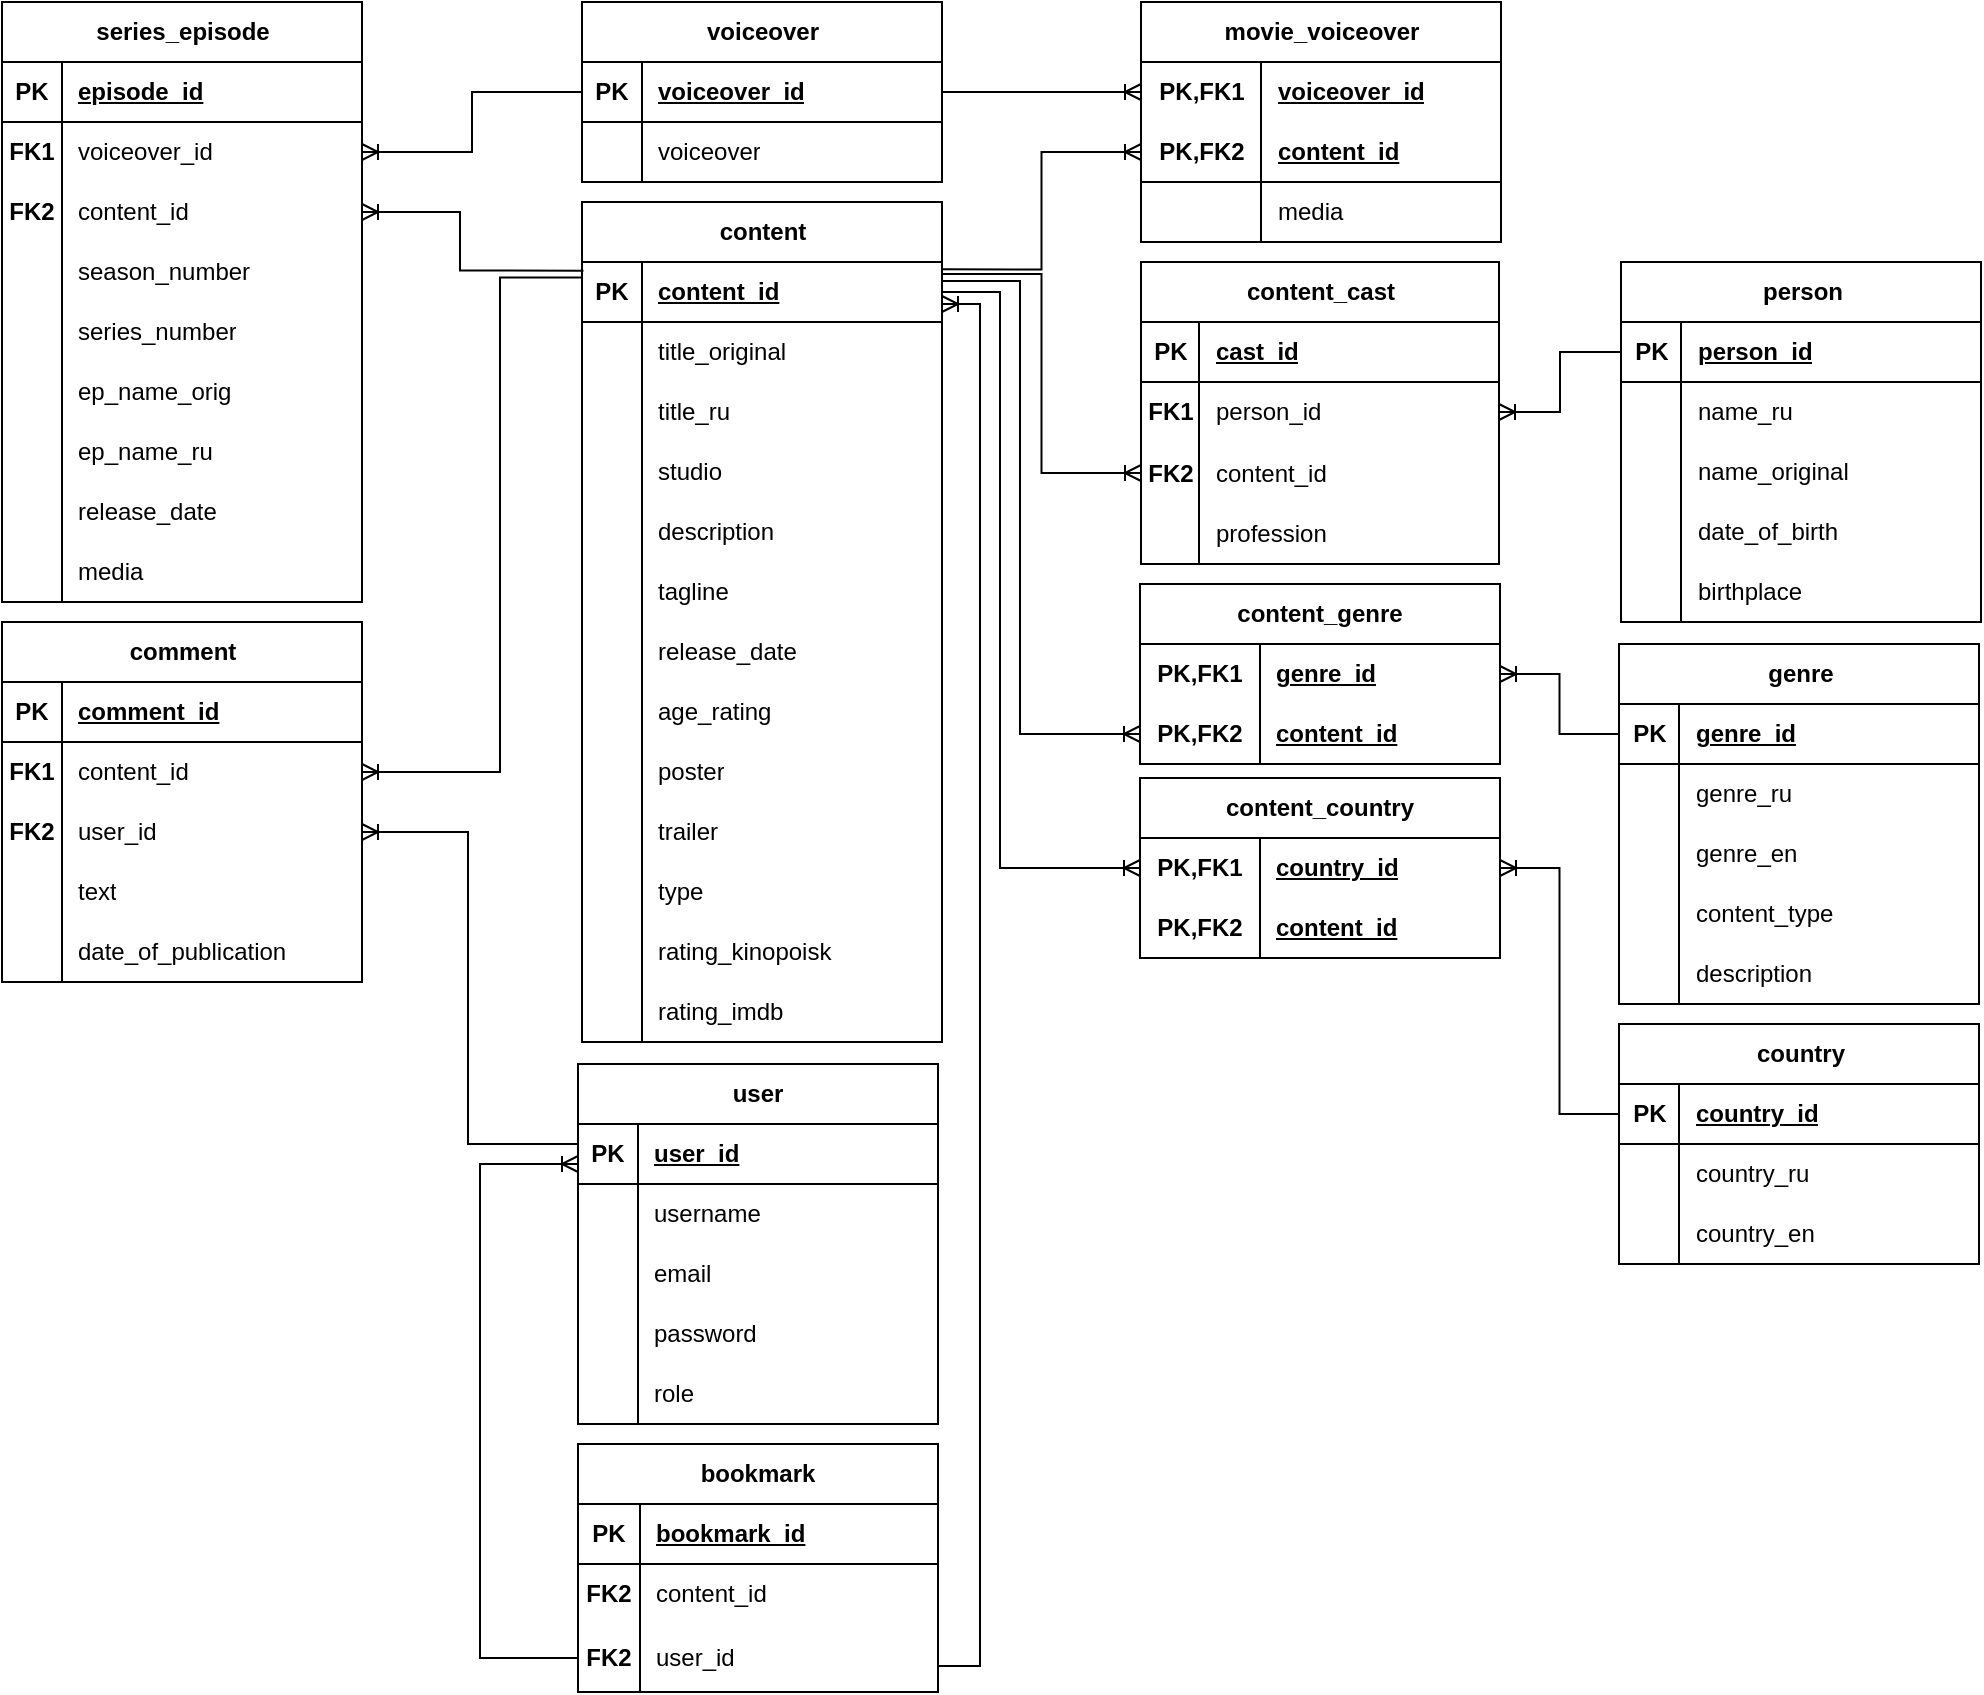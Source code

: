 <mxfile version="24.4.0" type="device">
  <diagram name="Page-1" id="UBtXKL8U3c8zoAvNPqeJ">
    <mxGraphModel dx="2449" dy="1514" grid="0" gridSize="10" guides="1" tooltips="1" connect="1" arrows="1" fold="1" page="0" pageScale="1" pageWidth="850" pageHeight="1100" math="0" shadow="0">
      <root>
        <mxCell id="0" />
        <mxCell id="1" parent="0" />
        <mxCell id="q1TBcj0pAI16Sr-SaTZQ-204" value="content" style="shape=table;startSize=30;container=1;collapsible=1;childLayout=tableLayout;fixedRows=1;rowLines=0;fontStyle=1;align=center;resizeLast=1;html=1;" parent="1" vertex="1">
          <mxGeometry x="131.0" y="-21" width="180" height="420" as="geometry" />
        </mxCell>
        <mxCell id="q1TBcj0pAI16Sr-SaTZQ-205" value="" style="shape=tableRow;horizontal=0;startSize=0;swimlaneHead=0;swimlaneBody=0;fillColor=none;collapsible=0;dropTarget=0;points=[[0,0.5],[1,0.5]];portConstraint=eastwest;top=0;left=0;right=0;bottom=1;" parent="q1TBcj0pAI16Sr-SaTZQ-204" vertex="1">
          <mxGeometry y="30" width="180" height="30" as="geometry" />
        </mxCell>
        <mxCell id="q1TBcj0pAI16Sr-SaTZQ-206" value="PK" style="shape=partialRectangle;connectable=0;fillColor=none;top=0;left=0;bottom=0;right=0;fontStyle=1;overflow=hidden;whiteSpace=wrap;html=1;" parent="q1TBcj0pAI16Sr-SaTZQ-205" vertex="1">
          <mxGeometry width="30" height="30" as="geometry">
            <mxRectangle width="30" height="30" as="alternateBounds" />
          </mxGeometry>
        </mxCell>
        <mxCell id="q1TBcj0pAI16Sr-SaTZQ-207" value="content_id" style="shape=partialRectangle;connectable=0;fillColor=none;top=0;left=0;bottom=0;right=0;align=left;spacingLeft=6;fontStyle=5;overflow=hidden;whiteSpace=wrap;html=1;" parent="q1TBcj0pAI16Sr-SaTZQ-205" vertex="1">
          <mxGeometry x="30" width="150" height="30" as="geometry">
            <mxRectangle width="150" height="30" as="alternateBounds" />
          </mxGeometry>
        </mxCell>
        <mxCell id="q1TBcj0pAI16Sr-SaTZQ-208" value="" style="shape=tableRow;horizontal=0;startSize=0;swimlaneHead=0;swimlaneBody=0;fillColor=none;collapsible=0;dropTarget=0;points=[[0,0.5],[1,0.5]];portConstraint=eastwest;top=0;left=0;right=0;bottom=0;" parent="q1TBcj0pAI16Sr-SaTZQ-204" vertex="1">
          <mxGeometry y="60" width="180" height="30" as="geometry" />
        </mxCell>
        <mxCell id="q1TBcj0pAI16Sr-SaTZQ-209" value="" style="shape=partialRectangle;connectable=0;fillColor=none;top=0;left=0;bottom=0;right=0;editable=1;overflow=hidden;whiteSpace=wrap;html=1;" parent="q1TBcj0pAI16Sr-SaTZQ-208" vertex="1">
          <mxGeometry width="30" height="30" as="geometry">
            <mxRectangle width="30" height="30" as="alternateBounds" />
          </mxGeometry>
        </mxCell>
        <mxCell id="q1TBcj0pAI16Sr-SaTZQ-210" value="title_original" style="shape=partialRectangle;connectable=0;fillColor=none;top=0;left=0;bottom=0;right=0;align=left;spacingLeft=6;overflow=hidden;whiteSpace=wrap;html=1;" parent="q1TBcj0pAI16Sr-SaTZQ-208" vertex="1">
          <mxGeometry x="30" width="150" height="30" as="geometry">
            <mxRectangle width="150" height="30" as="alternateBounds" />
          </mxGeometry>
        </mxCell>
        <mxCell id="q1TBcj0pAI16Sr-SaTZQ-211" value="" style="shape=tableRow;horizontal=0;startSize=0;swimlaneHead=0;swimlaneBody=0;fillColor=none;collapsible=0;dropTarget=0;points=[[0,0.5],[1,0.5]];portConstraint=eastwest;top=0;left=0;right=0;bottom=0;" parent="q1TBcj0pAI16Sr-SaTZQ-204" vertex="1">
          <mxGeometry y="90" width="180" height="30" as="geometry" />
        </mxCell>
        <mxCell id="q1TBcj0pAI16Sr-SaTZQ-212" value="" style="shape=partialRectangle;connectable=0;fillColor=none;top=0;left=0;bottom=0;right=0;editable=1;overflow=hidden;whiteSpace=wrap;html=1;" parent="q1TBcj0pAI16Sr-SaTZQ-211" vertex="1">
          <mxGeometry width="30" height="30" as="geometry">
            <mxRectangle width="30" height="30" as="alternateBounds" />
          </mxGeometry>
        </mxCell>
        <mxCell id="q1TBcj0pAI16Sr-SaTZQ-213" value="title_ru" style="shape=partialRectangle;connectable=0;fillColor=none;top=0;left=0;bottom=0;right=0;align=left;spacingLeft=6;overflow=hidden;whiteSpace=wrap;html=1;" parent="q1TBcj0pAI16Sr-SaTZQ-211" vertex="1">
          <mxGeometry x="30" width="150" height="30" as="geometry">
            <mxRectangle width="150" height="30" as="alternateBounds" />
          </mxGeometry>
        </mxCell>
        <mxCell id="q1TBcj0pAI16Sr-SaTZQ-214" value="" style="shape=tableRow;horizontal=0;startSize=0;swimlaneHead=0;swimlaneBody=0;fillColor=none;collapsible=0;dropTarget=0;points=[[0,0.5],[1,0.5]];portConstraint=eastwest;top=0;left=0;right=0;bottom=0;" parent="q1TBcj0pAI16Sr-SaTZQ-204" vertex="1">
          <mxGeometry y="120" width="180" height="30" as="geometry" />
        </mxCell>
        <mxCell id="q1TBcj0pAI16Sr-SaTZQ-215" value="" style="shape=partialRectangle;connectable=0;fillColor=none;top=0;left=0;bottom=0;right=0;editable=1;overflow=hidden;whiteSpace=wrap;html=1;" parent="q1TBcj0pAI16Sr-SaTZQ-214" vertex="1">
          <mxGeometry width="30" height="30" as="geometry">
            <mxRectangle width="30" height="30" as="alternateBounds" />
          </mxGeometry>
        </mxCell>
        <mxCell id="q1TBcj0pAI16Sr-SaTZQ-216" value="studio" style="shape=partialRectangle;connectable=0;fillColor=none;top=0;left=0;bottom=0;right=0;align=left;spacingLeft=6;overflow=hidden;whiteSpace=wrap;html=1;" parent="q1TBcj0pAI16Sr-SaTZQ-214" vertex="1">
          <mxGeometry x="30" width="150" height="30" as="geometry">
            <mxRectangle width="150" height="30" as="alternateBounds" />
          </mxGeometry>
        </mxCell>
        <mxCell id="q1TBcj0pAI16Sr-SaTZQ-217" value="" style="shape=tableRow;horizontal=0;startSize=0;swimlaneHead=0;swimlaneBody=0;fillColor=none;collapsible=0;dropTarget=0;points=[[0,0.5],[1,0.5]];portConstraint=eastwest;top=0;left=0;right=0;bottom=0;" parent="q1TBcj0pAI16Sr-SaTZQ-204" vertex="1">
          <mxGeometry y="150" width="180" height="30" as="geometry" />
        </mxCell>
        <mxCell id="q1TBcj0pAI16Sr-SaTZQ-218" value="" style="shape=partialRectangle;connectable=0;fillColor=none;top=0;left=0;bottom=0;right=0;editable=1;overflow=hidden;whiteSpace=wrap;html=1;" parent="q1TBcj0pAI16Sr-SaTZQ-217" vertex="1">
          <mxGeometry width="30" height="30" as="geometry">
            <mxRectangle width="30" height="30" as="alternateBounds" />
          </mxGeometry>
        </mxCell>
        <mxCell id="q1TBcj0pAI16Sr-SaTZQ-219" value="description" style="shape=partialRectangle;connectable=0;fillColor=none;top=0;left=0;bottom=0;right=0;align=left;spacingLeft=6;overflow=hidden;whiteSpace=wrap;html=1;" parent="q1TBcj0pAI16Sr-SaTZQ-217" vertex="1">
          <mxGeometry x="30" width="150" height="30" as="geometry">
            <mxRectangle width="150" height="30" as="alternateBounds" />
          </mxGeometry>
        </mxCell>
        <mxCell id="q1TBcj0pAI16Sr-SaTZQ-220" value="" style="shape=tableRow;horizontal=0;startSize=0;swimlaneHead=0;swimlaneBody=0;fillColor=none;collapsible=0;dropTarget=0;points=[[0,0.5],[1,0.5]];portConstraint=eastwest;top=0;left=0;right=0;bottom=0;" parent="q1TBcj0pAI16Sr-SaTZQ-204" vertex="1">
          <mxGeometry y="180" width="180" height="30" as="geometry" />
        </mxCell>
        <mxCell id="q1TBcj0pAI16Sr-SaTZQ-221" value="" style="shape=partialRectangle;connectable=0;fillColor=none;top=0;left=0;bottom=0;right=0;editable=1;overflow=hidden;whiteSpace=wrap;html=1;" parent="q1TBcj0pAI16Sr-SaTZQ-220" vertex="1">
          <mxGeometry width="30" height="30" as="geometry">
            <mxRectangle width="30" height="30" as="alternateBounds" />
          </mxGeometry>
        </mxCell>
        <mxCell id="q1TBcj0pAI16Sr-SaTZQ-222" value="tagline" style="shape=partialRectangle;connectable=0;fillColor=none;top=0;left=0;bottom=0;right=0;align=left;spacingLeft=6;overflow=hidden;whiteSpace=wrap;html=1;" parent="q1TBcj0pAI16Sr-SaTZQ-220" vertex="1">
          <mxGeometry x="30" width="150" height="30" as="geometry">
            <mxRectangle width="150" height="30" as="alternateBounds" />
          </mxGeometry>
        </mxCell>
        <mxCell id="q1TBcj0pAI16Sr-SaTZQ-223" value="" style="shape=tableRow;horizontal=0;startSize=0;swimlaneHead=0;swimlaneBody=0;fillColor=none;collapsible=0;dropTarget=0;points=[[0,0.5],[1,0.5]];portConstraint=eastwest;top=0;left=0;right=0;bottom=0;" parent="q1TBcj0pAI16Sr-SaTZQ-204" vertex="1">
          <mxGeometry y="210" width="180" height="30" as="geometry" />
        </mxCell>
        <mxCell id="q1TBcj0pAI16Sr-SaTZQ-224" value="" style="shape=partialRectangle;connectable=0;fillColor=none;top=0;left=0;bottom=0;right=0;editable=1;overflow=hidden;whiteSpace=wrap;html=1;" parent="q1TBcj0pAI16Sr-SaTZQ-223" vertex="1">
          <mxGeometry width="30" height="30" as="geometry">
            <mxRectangle width="30" height="30" as="alternateBounds" />
          </mxGeometry>
        </mxCell>
        <mxCell id="q1TBcj0pAI16Sr-SaTZQ-225" value="release_date" style="shape=partialRectangle;connectable=0;fillColor=none;top=0;left=0;bottom=0;right=0;align=left;spacingLeft=6;overflow=hidden;whiteSpace=wrap;html=1;" parent="q1TBcj0pAI16Sr-SaTZQ-223" vertex="1">
          <mxGeometry x="30" width="150" height="30" as="geometry">
            <mxRectangle width="150" height="30" as="alternateBounds" />
          </mxGeometry>
        </mxCell>
        <mxCell id="q1TBcj0pAI16Sr-SaTZQ-226" value="" style="shape=tableRow;horizontal=0;startSize=0;swimlaneHead=0;swimlaneBody=0;fillColor=none;collapsible=0;dropTarget=0;points=[[0,0.5],[1,0.5]];portConstraint=eastwest;top=0;left=0;right=0;bottom=0;" parent="q1TBcj0pAI16Sr-SaTZQ-204" vertex="1">
          <mxGeometry y="240" width="180" height="30" as="geometry" />
        </mxCell>
        <mxCell id="q1TBcj0pAI16Sr-SaTZQ-227" value="" style="shape=partialRectangle;connectable=0;fillColor=none;top=0;left=0;bottom=0;right=0;editable=1;overflow=hidden;whiteSpace=wrap;html=1;" parent="q1TBcj0pAI16Sr-SaTZQ-226" vertex="1">
          <mxGeometry width="30" height="30" as="geometry">
            <mxRectangle width="30" height="30" as="alternateBounds" />
          </mxGeometry>
        </mxCell>
        <mxCell id="q1TBcj0pAI16Sr-SaTZQ-228" value="age_rating" style="shape=partialRectangle;connectable=0;fillColor=none;top=0;left=0;bottom=0;right=0;align=left;spacingLeft=6;overflow=hidden;whiteSpace=wrap;html=1;" parent="q1TBcj0pAI16Sr-SaTZQ-226" vertex="1">
          <mxGeometry x="30" width="150" height="30" as="geometry">
            <mxRectangle width="150" height="30" as="alternateBounds" />
          </mxGeometry>
        </mxCell>
        <mxCell id="q1TBcj0pAI16Sr-SaTZQ-229" value="" style="shape=tableRow;horizontal=0;startSize=0;swimlaneHead=0;swimlaneBody=0;fillColor=none;collapsible=0;dropTarget=0;points=[[0,0.5],[1,0.5]];portConstraint=eastwest;top=0;left=0;right=0;bottom=0;" parent="q1TBcj0pAI16Sr-SaTZQ-204" vertex="1">
          <mxGeometry y="270" width="180" height="30" as="geometry" />
        </mxCell>
        <mxCell id="q1TBcj0pAI16Sr-SaTZQ-230" value="" style="shape=partialRectangle;connectable=0;fillColor=none;top=0;left=0;bottom=0;right=0;editable=1;overflow=hidden;whiteSpace=wrap;html=1;" parent="q1TBcj0pAI16Sr-SaTZQ-229" vertex="1">
          <mxGeometry width="30" height="30" as="geometry">
            <mxRectangle width="30" height="30" as="alternateBounds" />
          </mxGeometry>
        </mxCell>
        <mxCell id="q1TBcj0pAI16Sr-SaTZQ-231" value="poster" style="shape=partialRectangle;connectable=0;fillColor=none;top=0;left=0;bottom=0;right=0;align=left;spacingLeft=6;overflow=hidden;whiteSpace=wrap;html=1;" parent="q1TBcj0pAI16Sr-SaTZQ-229" vertex="1">
          <mxGeometry x="30" width="150" height="30" as="geometry">
            <mxRectangle width="150" height="30" as="alternateBounds" />
          </mxGeometry>
        </mxCell>
        <mxCell id="q1TBcj0pAI16Sr-SaTZQ-232" value="" style="shape=tableRow;horizontal=0;startSize=0;swimlaneHead=0;swimlaneBody=0;fillColor=none;collapsible=0;dropTarget=0;points=[[0,0.5],[1,0.5]];portConstraint=eastwest;top=0;left=0;right=0;bottom=0;" parent="q1TBcj0pAI16Sr-SaTZQ-204" vertex="1">
          <mxGeometry y="300" width="180" height="30" as="geometry" />
        </mxCell>
        <mxCell id="q1TBcj0pAI16Sr-SaTZQ-233" value="" style="shape=partialRectangle;connectable=0;fillColor=none;top=0;left=0;bottom=0;right=0;editable=1;overflow=hidden;whiteSpace=wrap;html=1;" parent="q1TBcj0pAI16Sr-SaTZQ-232" vertex="1">
          <mxGeometry width="30" height="30" as="geometry">
            <mxRectangle width="30" height="30" as="alternateBounds" />
          </mxGeometry>
        </mxCell>
        <mxCell id="q1TBcj0pAI16Sr-SaTZQ-234" value="trailer" style="shape=partialRectangle;connectable=0;fillColor=none;top=0;left=0;bottom=0;right=0;align=left;spacingLeft=6;overflow=hidden;whiteSpace=wrap;html=1;" parent="q1TBcj0pAI16Sr-SaTZQ-232" vertex="1">
          <mxGeometry x="30" width="150" height="30" as="geometry">
            <mxRectangle width="150" height="30" as="alternateBounds" />
          </mxGeometry>
        </mxCell>
        <mxCell id="q1TBcj0pAI16Sr-SaTZQ-235" value="" style="shape=tableRow;horizontal=0;startSize=0;swimlaneHead=0;swimlaneBody=0;fillColor=none;collapsible=0;dropTarget=0;points=[[0,0.5],[1,0.5]];portConstraint=eastwest;top=0;left=0;right=0;bottom=0;" parent="q1TBcj0pAI16Sr-SaTZQ-204" vertex="1">
          <mxGeometry y="330" width="180" height="30" as="geometry" />
        </mxCell>
        <mxCell id="q1TBcj0pAI16Sr-SaTZQ-236" value="" style="shape=partialRectangle;connectable=0;fillColor=none;top=0;left=0;bottom=0;right=0;editable=1;overflow=hidden;whiteSpace=wrap;html=1;" parent="q1TBcj0pAI16Sr-SaTZQ-235" vertex="1">
          <mxGeometry width="30" height="30" as="geometry">
            <mxRectangle width="30" height="30" as="alternateBounds" />
          </mxGeometry>
        </mxCell>
        <mxCell id="q1TBcj0pAI16Sr-SaTZQ-237" value="type" style="shape=partialRectangle;connectable=0;fillColor=none;top=0;left=0;bottom=0;right=0;align=left;spacingLeft=6;overflow=hidden;whiteSpace=wrap;html=1;" parent="q1TBcj0pAI16Sr-SaTZQ-235" vertex="1">
          <mxGeometry x="30" width="150" height="30" as="geometry">
            <mxRectangle width="150" height="30" as="alternateBounds" />
          </mxGeometry>
        </mxCell>
        <mxCell id="q1TBcj0pAI16Sr-SaTZQ-238" value="" style="shape=tableRow;horizontal=0;startSize=0;swimlaneHead=0;swimlaneBody=0;fillColor=none;collapsible=0;dropTarget=0;points=[[0,0.5],[1,0.5]];portConstraint=eastwest;top=0;left=0;right=0;bottom=0;" parent="q1TBcj0pAI16Sr-SaTZQ-204" vertex="1">
          <mxGeometry y="360" width="180" height="30" as="geometry" />
        </mxCell>
        <mxCell id="q1TBcj0pAI16Sr-SaTZQ-239" value="" style="shape=partialRectangle;connectable=0;fillColor=none;top=0;left=0;bottom=0;right=0;editable=1;overflow=hidden;whiteSpace=wrap;html=1;" parent="q1TBcj0pAI16Sr-SaTZQ-238" vertex="1">
          <mxGeometry width="30" height="30" as="geometry">
            <mxRectangle width="30" height="30" as="alternateBounds" />
          </mxGeometry>
        </mxCell>
        <mxCell id="q1TBcj0pAI16Sr-SaTZQ-240" value="rating_kinopoisk" style="shape=partialRectangle;connectable=0;fillColor=none;top=0;left=0;bottom=0;right=0;align=left;spacingLeft=6;overflow=hidden;whiteSpace=wrap;html=1;" parent="q1TBcj0pAI16Sr-SaTZQ-238" vertex="1">
          <mxGeometry x="30" width="150" height="30" as="geometry">
            <mxRectangle width="150" height="30" as="alternateBounds" />
          </mxGeometry>
        </mxCell>
        <mxCell id="q1TBcj0pAI16Sr-SaTZQ-241" value="" style="shape=tableRow;horizontal=0;startSize=0;swimlaneHead=0;swimlaneBody=0;fillColor=none;collapsible=0;dropTarget=0;points=[[0,0.5],[1,0.5]];portConstraint=eastwest;top=0;left=0;right=0;bottom=0;" parent="q1TBcj0pAI16Sr-SaTZQ-204" vertex="1">
          <mxGeometry y="390" width="180" height="30" as="geometry" />
        </mxCell>
        <mxCell id="q1TBcj0pAI16Sr-SaTZQ-242" value="" style="shape=partialRectangle;connectable=0;fillColor=none;top=0;left=0;bottom=0;right=0;editable=1;overflow=hidden;whiteSpace=wrap;html=1;" parent="q1TBcj0pAI16Sr-SaTZQ-241" vertex="1">
          <mxGeometry width="30" height="30" as="geometry">
            <mxRectangle width="30" height="30" as="alternateBounds" />
          </mxGeometry>
        </mxCell>
        <mxCell id="q1TBcj0pAI16Sr-SaTZQ-243" value="rating_imdb" style="shape=partialRectangle;connectable=0;fillColor=none;top=0;left=0;bottom=0;right=0;align=left;spacingLeft=6;overflow=hidden;whiteSpace=wrap;html=1;" parent="q1TBcj0pAI16Sr-SaTZQ-241" vertex="1">
          <mxGeometry x="30" width="150" height="30" as="geometry">
            <mxRectangle width="150" height="30" as="alternateBounds" />
          </mxGeometry>
        </mxCell>
        <mxCell id="q1TBcj0pAI16Sr-SaTZQ-244" value="voiceover" style="shape=table;startSize=30;container=1;collapsible=1;childLayout=tableLayout;fixedRows=1;rowLines=0;fontStyle=1;align=center;resizeLast=1;html=1;" parent="1" vertex="1">
          <mxGeometry x="131.0" y="-121" width="180" height="90" as="geometry" />
        </mxCell>
        <mxCell id="q1TBcj0pAI16Sr-SaTZQ-245" value="" style="shape=tableRow;horizontal=0;startSize=0;swimlaneHead=0;swimlaneBody=0;fillColor=none;collapsible=0;dropTarget=0;points=[[0,0.5],[1,0.5]];portConstraint=eastwest;top=0;left=0;right=0;bottom=1;" parent="q1TBcj0pAI16Sr-SaTZQ-244" vertex="1">
          <mxGeometry y="30" width="180" height="30" as="geometry" />
        </mxCell>
        <mxCell id="q1TBcj0pAI16Sr-SaTZQ-246" value="PK" style="shape=partialRectangle;connectable=0;fillColor=none;top=0;left=0;bottom=0;right=0;fontStyle=1;overflow=hidden;whiteSpace=wrap;html=1;" parent="q1TBcj0pAI16Sr-SaTZQ-245" vertex="1">
          <mxGeometry width="30" height="30" as="geometry">
            <mxRectangle width="30" height="30" as="alternateBounds" />
          </mxGeometry>
        </mxCell>
        <mxCell id="q1TBcj0pAI16Sr-SaTZQ-247" value="voiceover_id" style="shape=partialRectangle;connectable=0;fillColor=none;top=0;left=0;bottom=0;right=0;align=left;spacingLeft=6;fontStyle=5;overflow=hidden;whiteSpace=wrap;html=1;" parent="q1TBcj0pAI16Sr-SaTZQ-245" vertex="1">
          <mxGeometry x="30" width="150" height="30" as="geometry">
            <mxRectangle width="150" height="30" as="alternateBounds" />
          </mxGeometry>
        </mxCell>
        <mxCell id="q1TBcj0pAI16Sr-SaTZQ-248" value="" style="shape=tableRow;horizontal=0;startSize=0;swimlaneHead=0;swimlaneBody=0;fillColor=none;collapsible=0;dropTarget=0;points=[[0,0.5],[1,0.5]];portConstraint=eastwest;top=0;left=0;right=0;bottom=0;" parent="q1TBcj0pAI16Sr-SaTZQ-244" vertex="1">
          <mxGeometry y="60" width="180" height="30" as="geometry" />
        </mxCell>
        <mxCell id="q1TBcj0pAI16Sr-SaTZQ-249" value="" style="shape=partialRectangle;connectable=0;fillColor=none;top=0;left=0;bottom=0;right=0;editable=1;overflow=hidden;whiteSpace=wrap;html=1;" parent="q1TBcj0pAI16Sr-SaTZQ-248" vertex="1">
          <mxGeometry width="30" height="30" as="geometry">
            <mxRectangle width="30" height="30" as="alternateBounds" />
          </mxGeometry>
        </mxCell>
        <mxCell id="q1TBcj0pAI16Sr-SaTZQ-250" value="voiceover" style="shape=partialRectangle;connectable=0;fillColor=none;top=0;left=0;bottom=0;right=0;align=left;spacingLeft=6;overflow=hidden;whiteSpace=wrap;html=1;" parent="q1TBcj0pAI16Sr-SaTZQ-248" vertex="1">
          <mxGeometry x="30" width="150" height="30" as="geometry">
            <mxRectangle width="150" height="30" as="alternateBounds" />
          </mxGeometry>
        </mxCell>
        <mxCell id="q1TBcj0pAI16Sr-SaTZQ-251" value="movie_voiceover" style="shape=table;startSize=30;container=1;collapsible=1;childLayout=tableLayout;fixedRows=1;rowLines=0;fontStyle=1;align=center;resizeLast=1;html=1;whiteSpace=wrap;" parent="1" vertex="1">
          <mxGeometry x="410.5" y="-121" width="180" height="120" as="geometry" />
        </mxCell>
        <mxCell id="q1TBcj0pAI16Sr-SaTZQ-252" value="" style="shape=tableRow;horizontal=0;startSize=0;swimlaneHead=0;swimlaneBody=0;fillColor=none;collapsible=0;dropTarget=0;points=[[0,0.5],[1,0.5]];portConstraint=eastwest;top=0;left=0;right=0;bottom=0;html=1;" parent="q1TBcj0pAI16Sr-SaTZQ-251" vertex="1">
          <mxGeometry y="30" width="180" height="30" as="geometry" />
        </mxCell>
        <mxCell id="q1TBcj0pAI16Sr-SaTZQ-253" value="PK,FK1" style="shape=partialRectangle;connectable=0;fillColor=none;top=0;left=0;bottom=0;right=0;fontStyle=1;overflow=hidden;html=1;whiteSpace=wrap;" parent="q1TBcj0pAI16Sr-SaTZQ-252" vertex="1">
          <mxGeometry width="60" height="30" as="geometry">
            <mxRectangle width="60" height="30" as="alternateBounds" />
          </mxGeometry>
        </mxCell>
        <mxCell id="q1TBcj0pAI16Sr-SaTZQ-254" value="voiceover_id" style="shape=partialRectangle;connectable=0;fillColor=none;top=0;left=0;bottom=0;right=0;align=left;spacingLeft=6;fontStyle=5;overflow=hidden;html=1;whiteSpace=wrap;" parent="q1TBcj0pAI16Sr-SaTZQ-252" vertex="1">
          <mxGeometry x="60" width="120" height="30" as="geometry">
            <mxRectangle width="120" height="30" as="alternateBounds" />
          </mxGeometry>
        </mxCell>
        <mxCell id="q1TBcj0pAI16Sr-SaTZQ-255" value="" style="shape=tableRow;horizontal=0;startSize=0;swimlaneHead=0;swimlaneBody=0;fillColor=none;collapsible=0;dropTarget=0;points=[[0,0.5],[1,0.5]];portConstraint=eastwest;top=0;left=0;right=0;bottom=1;html=1;" parent="q1TBcj0pAI16Sr-SaTZQ-251" vertex="1">
          <mxGeometry y="60" width="180" height="30" as="geometry" />
        </mxCell>
        <mxCell id="q1TBcj0pAI16Sr-SaTZQ-256" value="PK,FK2" style="shape=partialRectangle;connectable=0;fillColor=none;top=0;left=0;bottom=0;right=0;fontStyle=1;overflow=hidden;html=1;whiteSpace=wrap;" parent="q1TBcj0pAI16Sr-SaTZQ-255" vertex="1">
          <mxGeometry width="60" height="30" as="geometry">
            <mxRectangle width="60" height="30" as="alternateBounds" />
          </mxGeometry>
        </mxCell>
        <mxCell id="q1TBcj0pAI16Sr-SaTZQ-257" value="content_id" style="shape=partialRectangle;connectable=0;fillColor=none;top=0;left=0;bottom=0;right=0;align=left;spacingLeft=6;fontStyle=5;overflow=hidden;html=1;whiteSpace=wrap;" parent="q1TBcj0pAI16Sr-SaTZQ-255" vertex="1">
          <mxGeometry x="60" width="120" height="30" as="geometry">
            <mxRectangle width="120" height="30" as="alternateBounds" />
          </mxGeometry>
        </mxCell>
        <mxCell id="q1TBcj0pAI16Sr-SaTZQ-258" value="" style="shape=tableRow;horizontal=0;startSize=0;swimlaneHead=0;swimlaneBody=0;fillColor=none;collapsible=0;dropTarget=0;points=[[0,0.5],[1,0.5]];portConstraint=eastwest;top=0;left=0;right=0;bottom=0;html=1;" parent="q1TBcj0pAI16Sr-SaTZQ-251" vertex="1">
          <mxGeometry y="90" width="180" height="30" as="geometry" />
        </mxCell>
        <mxCell id="q1TBcj0pAI16Sr-SaTZQ-259" value="" style="shape=partialRectangle;connectable=0;fillColor=none;top=0;left=0;bottom=0;right=0;editable=1;overflow=hidden;html=1;whiteSpace=wrap;" parent="q1TBcj0pAI16Sr-SaTZQ-258" vertex="1">
          <mxGeometry width="60" height="30" as="geometry">
            <mxRectangle width="60" height="30" as="alternateBounds" />
          </mxGeometry>
        </mxCell>
        <mxCell id="q1TBcj0pAI16Sr-SaTZQ-260" value="media" style="shape=partialRectangle;connectable=0;fillColor=none;top=0;left=0;bottom=0;right=0;align=left;spacingLeft=6;overflow=hidden;html=1;whiteSpace=wrap;" parent="q1TBcj0pAI16Sr-SaTZQ-258" vertex="1">
          <mxGeometry x="60" width="120" height="30" as="geometry">
            <mxRectangle width="120" height="30" as="alternateBounds" />
          </mxGeometry>
        </mxCell>
        <mxCell id="q1TBcj0pAI16Sr-SaTZQ-261" value="" style="edgeStyle=orthogonalEdgeStyle;fontSize=12;html=1;endArrow=ERoneToMany;rounded=0;exitX=1;exitY=0.122;exitDx=0;exitDy=0;entryX=0;entryY=0.5;entryDx=0;entryDy=0;exitPerimeter=0;" parent="1" source="q1TBcj0pAI16Sr-SaTZQ-205" target="q1TBcj0pAI16Sr-SaTZQ-255" edge="1">
          <mxGeometry width="100" height="100" relative="1" as="geometry">
            <mxPoint x="501.0" y="319" as="sourcePoint" />
            <mxPoint x="361.0" y="-21" as="targetPoint" />
          </mxGeometry>
        </mxCell>
        <mxCell id="q1TBcj0pAI16Sr-SaTZQ-262" value="series_episode" style="shape=table;startSize=30;container=1;collapsible=1;childLayout=tableLayout;fixedRows=1;rowLines=0;fontStyle=1;align=center;resizeLast=1;html=1;" parent="1" vertex="1">
          <mxGeometry x="-159.0" y="-121" width="180" height="300" as="geometry" />
        </mxCell>
        <mxCell id="q1TBcj0pAI16Sr-SaTZQ-263" value="" style="shape=tableRow;horizontal=0;startSize=0;swimlaneHead=0;swimlaneBody=0;fillColor=none;collapsible=0;dropTarget=0;points=[[0,0.5],[1,0.5]];portConstraint=eastwest;top=0;left=0;right=0;bottom=1;" parent="q1TBcj0pAI16Sr-SaTZQ-262" vertex="1">
          <mxGeometry y="30" width="180" height="30" as="geometry" />
        </mxCell>
        <mxCell id="q1TBcj0pAI16Sr-SaTZQ-264" value="PK" style="shape=partialRectangle;connectable=0;fillColor=none;top=0;left=0;bottom=0;right=0;fontStyle=1;overflow=hidden;whiteSpace=wrap;html=1;" parent="q1TBcj0pAI16Sr-SaTZQ-263" vertex="1">
          <mxGeometry width="30" height="30" as="geometry">
            <mxRectangle width="30" height="30" as="alternateBounds" />
          </mxGeometry>
        </mxCell>
        <mxCell id="q1TBcj0pAI16Sr-SaTZQ-265" value="episode_id" style="shape=partialRectangle;connectable=0;fillColor=none;top=0;left=0;bottom=0;right=0;align=left;spacingLeft=6;fontStyle=5;overflow=hidden;whiteSpace=wrap;html=1;" parent="q1TBcj0pAI16Sr-SaTZQ-263" vertex="1">
          <mxGeometry x="30" width="150" height="30" as="geometry">
            <mxRectangle width="150" height="30" as="alternateBounds" />
          </mxGeometry>
        </mxCell>
        <mxCell id="3Az0QGFqq7KOgdVpgP0d-95" value="" style="shape=tableRow;horizontal=0;startSize=0;swimlaneHead=0;swimlaneBody=0;fillColor=none;collapsible=0;dropTarget=0;points=[[0,0.5],[1,0.5]];portConstraint=eastwest;top=0;left=0;right=0;bottom=0;" parent="q1TBcj0pAI16Sr-SaTZQ-262" vertex="1">
          <mxGeometry y="60" width="180" height="30" as="geometry" />
        </mxCell>
        <mxCell id="3Az0QGFqq7KOgdVpgP0d-96" value="&lt;b&gt;FK1&lt;/b&gt;" style="shape=partialRectangle;connectable=0;fillColor=none;top=0;left=0;bottom=0;right=0;editable=1;overflow=hidden;whiteSpace=wrap;html=1;" parent="3Az0QGFqq7KOgdVpgP0d-95" vertex="1">
          <mxGeometry width="30" height="30" as="geometry">
            <mxRectangle width="30" height="30" as="alternateBounds" />
          </mxGeometry>
        </mxCell>
        <mxCell id="3Az0QGFqq7KOgdVpgP0d-97" value="voiceover_id" style="shape=partialRectangle;connectable=0;fillColor=none;top=0;left=0;bottom=0;right=0;align=left;spacingLeft=6;overflow=hidden;whiteSpace=wrap;html=1;" parent="3Az0QGFqq7KOgdVpgP0d-95" vertex="1">
          <mxGeometry x="30" width="150" height="30" as="geometry">
            <mxRectangle width="150" height="30" as="alternateBounds" />
          </mxGeometry>
        </mxCell>
        <mxCell id="3Az0QGFqq7KOgdVpgP0d-98" value="" style="shape=tableRow;horizontal=0;startSize=0;swimlaneHead=0;swimlaneBody=0;fillColor=none;collapsible=0;dropTarget=0;points=[[0,0.5],[1,0.5]];portConstraint=eastwest;top=0;left=0;right=0;bottom=0;" parent="q1TBcj0pAI16Sr-SaTZQ-262" vertex="1">
          <mxGeometry y="90" width="180" height="30" as="geometry" />
        </mxCell>
        <mxCell id="3Az0QGFqq7KOgdVpgP0d-99" value="&lt;b&gt;FK2&lt;/b&gt;" style="shape=partialRectangle;connectable=0;fillColor=none;top=0;left=0;bottom=0;right=0;editable=1;overflow=hidden;whiteSpace=wrap;html=1;" parent="3Az0QGFqq7KOgdVpgP0d-98" vertex="1">
          <mxGeometry width="30" height="30" as="geometry">
            <mxRectangle width="30" height="30" as="alternateBounds" />
          </mxGeometry>
        </mxCell>
        <mxCell id="3Az0QGFqq7KOgdVpgP0d-100" value="content_id" style="shape=partialRectangle;connectable=0;fillColor=none;top=0;left=0;bottom=0;right=0;align=left;spacingLeft=6;overflow=hidden;whiteSpace=wrap;html=1;" parent="3Az0QGFqq7KOgdVpgP0d-98" vertex="1">
          <mxGeometry x="30" width="150" height="30" as="geometry">
            <mxRectangle width="150" height="30" as="alternateBounds" />
          </mxGeometry>
        </mxCell>
        <mxCell id="q1TBcj0pAI16Sr-SaTZQ-275" value="" style="shape=tableRow;horizontal=0;startSize=0;swimlaneHead=0;swimlaneBody=0;fillColor=none;collapsible=0;dropTarget=0;points=[[0,0.5],[1,0.5]];portConstraint=eastwest;top=0;left=0;right=0;bottom=0;" parent="q1TBcj0pAI16Sr-SaTZQ-262" vertex="1">
          <mxGeometry y="120" width="180" height="30" as="geometry" />
        </mxCell>
        <mxCell id="q1TBcj0pAI16Sr-SaTZQ-276" value="" style="shape=partialRectangle;connectable=0;fillColor=none;top=0;left=0;bottom=0;right=0;editable=1;overflow=hidden;whiteSpace=wrap;html=1;" parent="q1TBcj0pAI16Sr-SaTZQ-275" vertex="1">
          <mxGeometry width="30" height="30" as="geometry">
            <mxRectangle width="30" height="30" as="alternateBounds" />
          </mxGeometry>
        </mxCell>
        <mxCell id="q1TBcj0pAI16Sr-SaTZQ-277" value="season_number" style="shape=partialRectangle;connectable=0;fillColor=none;top=0;left=0;bottom=0;right=0;align=left;spacingLeft=6;overflow=hidden;whiteSpace=wrap;html=1;" parent="q1TBcj0pAI16Sr-SaTZQ-275" vertex="1">
          <mxGeometry x="30" width="150" height="30" as="geometry">
            <mxRectangle width="150" height="30" as="alternateBounds" />
          </mxGeometry>
        </mxCell>
        <mxCell id="q1TBcj0pAI16Sr-SaTZQ-272" value="" style="shape=tableRow;horizontal=0;startSize=0;swimlaneHead=0;swimlaneBody=0;fillColor=none;collapsible=0;dropTarget=0;points=[[0,0.5],[1,0.5]];portConstraint=eastwest;top=0;left=0;right=0;bottom=0;" parent="q1TBcj0pAI16Sr-SaTZQ-262" vertex="1">
          <mxGeometry y="150" width="180" height="30" as="geometry" />
        </mxCell>
        <mxCell id="q1TBcj0pAI16Sr-SaTZQ-273" value="" style="shape=partialRectangle;connectable=0;fillColor=none;top=0;left=0;bottom=0;right=0;editable=1;overflow=hidden;whiteSpace=wrap;html=1;" parent="q1TBcj0pAI16Sr-SaTZQ-272" vertex="1">
          <mxGeometry width="30" height="30" as="geometry">
            <mxRectangle width="30" height="30" as="alternateBounds" />
          </mxGeometry>
        </mxCell>
        <mxCell id="q1TBcj0pAI16Sr-SaTZQ-274" value="series_number" style="shape=partialRectangle;connectable=0;fillColor=none;top=0;left=0;bottom=0;right=0;align=left;spacingLeft=6;overflow=hidden;whiteSpace=wrap;html=1;" parent="q1TBcj0pAI16Sr-SaTZQ-272" vertex="1">
          <mxGeometry x="30" width="150" height="30" as="geometry">
            <mxRectangle width="150" height="30" as="alternateBounds" />
          </mxGeometry>
        </mxCell>
        <mxCell id="q1TBcj0pAI16Sr-SaTZQ-266" value="" style="shape=tableRow;horizontal=0;startSize=0;swimlaneHead=0;swimlaneBody=0;fillColor=none;collapsible=0;dropTarget=0;points=[[0,0.5],[1,0.5]];portConstraint=eastwest;top=0;left=0;right=0;bottom=0;" parent="q1TBcj0pAI16Sr-SaTZQ-262" vertex="1">
          <mxGeometry y="180" width="180" height="30" as="geometry" />
        </mxCell>
        <mxCell id="q1TBcj0pAI16Sr-SaTZQ-267" value="" style="shape=partialRectangle;connectable=0;fillColor=none;top=0;left=0;bottom=0;right=0;editable=1;overflow=hidden;whiteSpace=wrap;html=1;" parent="q1TBcj0pAI16Sr-SaTZQ-266" vertex="1">
          <mxGeometry width="30" height="30" as="geometry">
            <mxRectangle width="30" height="30" as="alternateBounds" />
          </mxGeometry>
        </mxCell>
        <mxCell id="q1TBcj0pAI16Sr-SaTZQ-268" value="ep_name_orig" style="shape=partialRectangle;connectable=0;fillColor=none;top=0;left=0;bottom=0;right=0;align=left;spacingLeft=6;overflow=hidden;whiteSpace=wrap;html=1;" parent="q1TBcj0pAI16Sr-SaTZQ-266" vertex="1">
          <mxGeometry x="30" width="150" height="30" as="geometry">
            <mxRectangle width="150" height="30" as="alternateBounds" />
          </mxGeometry>
        </mxCell>
        <mxCell id="q1TBcj0pAI16Sr-SaTZQ-269" value="" style="shape=tableRow;horizontal=0;startSize=0;swimlaneHead=0;swimlaneBody=0;fillColor=none;collapsible=0;dropTarget=0;points=[[0,0.5],[1,0.5]];portConstraint=eastwest;top=0;left=0;right=0;bottom=0;" parent="q1TBcj0pAI16Sr-SaTZQ-262" vertex="1">
          <mxGeometry y="210" width="180" height="30" as="geometry" />
        </mxCell>
        <mxCell id="q1TBcj0pAI16Sr-SaTZQ-270" value="" style="shape=partialRectangle;connectable=0;fillColor=none;top=0;left=0;bottom=0;right=0;editable=1;overflow=hidden;whiteSpace=wrap;html=1;" parent="q1TBcj0pAI16Sr-SaTZQ-269" vertex="1">
          <mxGeometry width="30" height="30" as="geometry">
            <mxRectangle width="30" height="30" as="alternateBounds" />
          </mxGeometry>
        </mxCell>
        <mxCell id="q1TBcj0pAI16Sr-SaTZQ-271" value="ep_name_ru" style="shape=partialRectangle;connectable=0;fillColor=none;top=0;left=0;bottom=0;right=0;align=left;spacingLeft=6;overflow=hidden;whiteSpace=wrap;html=1;" parent="q1TBcj0pAI16Sr-SaTZQ-269" vertex="1">
          <mxGeometry x="30" width="150" height="30" as="geometry">
            <mxRectangle width="150" height="30" as="alternateBounds" />
          </mxGeometry>
        </mxCell>
        <mxCell id="q1TBcj0pAI16Sr-SaTZQ-278" value="" style="shape=tableRow;horizontal=0;startSize=0;swimlaneHead=0;swimlaneBody=0;fillColor=none;collapsible=0;dropTarget=0;points=[[0,0.5],[1,0.5]];portConstraint=eastwest;top=0;left=0;right=0;bottom=0;" parent="q1TBcj0pAI16Sr-SaTZQ-262" vertex="1">
          <mxGeometry y="240" width="180" height="30" as="geometry" />
        </mxCell>
        <mxCell id="q1TBcj0pAI16Sr-SaTZQ-279" value="" style="shape=partialRectangle;connectable=0;fillColor=none;top=0;left=0;bottom=0;right=0;editable=1;overflow=hidden;whiteSpace=wrap;html=1;" parent="q1TBcj0pAI16Sr-SaTZQ-278" vertex="1">
          <mxGeometry width="30" height="30" as="geometry">
            <mxRectangle width="30" height="30" as="alternateBounds" />
          </mxGeometry>
        </mxCell>
        <mxCell id="q1TBcj0pAI16Sr-SaTZQ-280" value="release_date" style="shape=partialRectangle;connectable=0;fillColor=none;top=0;left=0;bottom=0;right=0;align=left;spacingLeft=6;overflow=hidden;whiteSpace=wrap;html=1;" parent="q1TBcj0pAI16Sr-SaTZQ-278" vertex="1">
          <mxGeometry x="30" width="150" height="30" as="geometry">
            <mxRectangle width="150" height="30" as="alternateBounds" />
          </mxGeometry>
        </mxCell>
        <mxCell id="q1TBcj0pAI16Sr-SaTZQ-281" value="" style="shape=tableRow;horizontal=0;startSize=0;swimlaneHead=0;swimlaneBody=0;fillColor=none;collapsible=0;dropTarget=0;points=[[0,0.5],[1,0.5]];portConstraint=eastwest;top=0;left=0;right=0;bottom=0;" parent="q1TBcj0pAI16Sr-SaTZQ-262" vertex="1">
          <mxGeometry y="270" width="180" height="30" as="geometry" />
        </mxCell>
        <mxCell id="q1TBcj0pAI16Sr-SaTZQ-282" value="" style="shape=partialRectangle;connectable=0;fillColor=none;top=0;left=0;bottom=0;right=0;editable=1;overflow=hidden;whiteSpace=wrap;html=1;" parent="q1TBcj0pAI16Sr-SaTZQ-281" vertex="1">
          <mxGeometry width="30" height="30" as="geometry">
            <mxRectangle width="30" height="30" as="alternateBounds" />
          </mxGeometry>
        </mxCell>
        <mxCell id="q1TBcj0pAI16Sr-SaTZQ-283" value="media" style="shape=partialRectangle;connectable=0;fillColor=none;top=0;left=0;bottom=0;right=0;align=left;spacingLeft=6;overflow=hidden;whiteSpace=wrap;html=1;" parent="q1TBcj0pAI16Sr-SaTZQ-281" vertex="1">
          <mxGeometry x="30" width="150" height="30" as="geometry">
            <mxRectangle width="150" height="30" as="alternateBounds" />
          </mxGeometry>
        </mxCell>
        <mxCell id="q1TBcj0pAI16Sr-SaTZQ-284" value="" style="edgeStyle=entityRelationEdgeStyle;fontSize=12;html=1;endArrow=ERoneToMany;rounded=0;exitX=1;exitY=0.5;exitDx=0;exitDy=0;entryX=0;entryY=0.5;entryDx=0;entryDy=0;" parent="1" source="q1TBcj0pAI16Sr-SaTZQ-245" target="q1TBcj0pAI16Sr-SaTZQ-252" edge="1">
          <mxGeometry width="100" height="100" relative="1" as="geometry">
            <mxPoint x="581.0" y="39" as="sourcePoint" />
            <mxPoint x="381.0" y="-96" as="targetPoint" />
            <Array as="points">
              <mxPoint x="351.0" y="-71" />
            </Array>
          </mxGeometry>
        </mxCell>
        <mxCell id="q1TBcj0pAI16Sr-SaTZQ-285" value="" style="edgeStyle=orthogonalEdgeStyle;fontSize=12;html=1;endArrow=ERoneToMany;rounded=0;exitX=0;exitY=0.5;exitDx=0;exitDy=0;entryX=1;entryY=0.5;entryDx=0;entryDy=0;" parent="1" source="q1TBcj0pAI16Sr-SaTZQ-245" target="3Az0QGFqq7KOgdVpgP0d-95" edge="1">
          <mxGeometry width="100" height="100" relative="1" as="geometry">
            <mxPoint x="341.0" y="-86" as="sourcePoint" />
            <mxPoint x="21.0" y="-76" as="targetPoint" />
          </mxGeometry>
        </mxCell>
        <mxCell id="q1TBcj0pAI16Sr-SaTZQ-286" value="" style="edgeStyle=orthogonalEdgeStyle;fontSize=12;html=1;endArrow=ERoneToMany;rounded=0;exitX=0.004;exitY=0.144;exitDx=0;exitDy=0;strokeColor=default;entryX=1;entryY=0.5;entryDx=0;entryDy=0;exitPerimeter=0;" parent="1" source="q1TBcj0pAI16Sr-SaTZQ-205" target="3Az0QGFqq7KOgdVpgP0d-98" edge="1">
          <mxGeometry width="100" height="100" relative="1" as="geometry">
            <mxPoint x="81.0" y="24" as="sourcePoint" />
            <mxPoint x="21.0" y="-46" as="targetPoint" />
            <Array as="points">
              <mxPoint x="70" y="13" />
              <mxPoint x="70" y="-16" />
            </Array>
          </mxGeometry>
        </mxCell>
        <mxCell id="q1TBcj0pAI16Sr-SaTZQ-288" value="person" style="shape=table;startSize=30;container=1;collapsible=1;childLayout=tableLayout;fixedRows=1;rowLines=0;fontStyle=1;align=center;resizeLast=1;html=1;" parent="1" vertex="1">
          <mxGeometry x="650.5" y="9" width="180" height="180" as="geometry" />
        </mxCell>
        <mxCell id="q1TBcj0pAI16Sr-SaTZQ-289" value="" style="shape=tableRow;horizontal=0;startSize=0;swimlaneHead=0;swimlaneBody=0;fillColor=none;collapsible=0;dropTarget=0;points=[[0,0.5],[1,0.5]];portConstraint=eastwest;top=0;left=0;right=0;bottom=1;" parent="q1TBcj0pAI16Sr-SaTZQ-288" vertex="1">
          <mxGeometry y="30" width="180" height="30" as="geometry" />
        </mxCell>
        <mxCell id="q1TBcj0pAI16Sr-SaTZQ-290" value="PK" style="shape=partialRectangle;connectable=0;fillColor=none;top=0;left=0;bottom=0;right=0;fontStyle=1;overflow=hidden;whiteSpace=wrap;html=1;" parent="q1TBcj0pAI16Sr-SaTZQ-289" vertex="1">
          <mxGeometry width="30" height="30" as="geometry">
            <mxRectangle width="30" height="30" as="alternateBounds" />
          </mxGeometry>
        </mxCell>
        <mxCell id="q1TBcj0pAI16Sr-SaTZQ-291" value="person_id" style="shape=partialRectangle;connectable=0;fillColor=none;top=0;left=0;bottom=0;right=0;align=left;spacingLeft=6;fontStyle=5;overflow=hidden;whiteSpace=wrap;html=1;" parent="q1TBcj0pAI16Sr-SaTZQ-289" vertex="1">
          <mxGeometry x="30" width="150" height="30" as="geometry">
            <mxRectangle width="150" height="30" as="alternateBounds" />
          </mxGeometry>
        </mxCell>
        <mxCell id="q1TBcj0pAI16Sr-SaTZQ-292" value="" style="shape=tableRow;horizontal=0;startSize=0;swimlaneHead=0;swimlaneBody=0;fillColor=none;collapsible=0;dropTarget=0;points=[[0,0.5],[1,0.5]];portConstraint=eastwest;top=0;left=0;right=0;bottom=0;" parent="q1TBcj0pAI16Sr-SaTZQ-288" vertex="1">
          <mxGeometry y="60" width="180" height="30" as="geometry" />
        </mxCell>
        <mxCell id="q1TBcj0pAI16Sr-SaTZQ-293" value="" style="shape=partialRectangle;connectable=0;fillColor=none;top=0;left=0;bottom=0;right=0;editable=1;overflow=hidden;whiteSpace=wrap;html=1;" parent="q1TBcj0pAI16Sr-SaTZQ-292" vertex="1">
          <mxGeometry width="30" height="30" as="geometry">
            <mxRectangle width="30" height="30" as="alternateBounds" />
          </mxGeometry>
        </mxCell>
        <mxCell id="q1TBcj0pAI16Sr-SaTZQ-294" value="name_ru" style="shape=partialRectangle;connectable=0;fillColor=none;top=0;left=0;bottom=0;right=0;align=left;spacingLeft=6;overflow=hidden;whiteSpace=wrap;html=1;" parent="q1TBcj0pAI16Sr-SaTZQ-292" vertex="1">
          <mxGeometry x="30" width="150" height="30" as="geometry">
            <mxRectangle width="150" height="30" as="alternateBounds" />
          </mxGeometry>
        </mxCell>
        <mxCell id="q1TBcj0pAI16Sr-SaTZQ-295" value="" style="shape=tableRow;horizontal=0;startSize=0;swimlaneHead=0;swimlaneBody=0;fillColor=none;collapsible=0;dropTarget=0;points=[[0,0.5],[1,0.5]];portConstraint=eastwest;top=0;left=0;right=0;bottom=0;" parent="q1TBcj0pAI16Sr-SaTZQ-288" vertex="1">
          <mxGeometry y="90" width="180" height="30" as="geometry" />
        </mxCell>
        <mxCell id="q1TBcj0pAI16Sr-SaTZQ-296" value="" style="shape=partialRectangle;connectable=0;fillColor=none;top=0;left=0;bottom=0;right=0;editable=1;overflow=hidden;whiteSpace=wrap;html=1;" parent="q1TBcj0pAI16Sr-SaTZQ-295" vertex="1">
          <mxGeometry width="30" height="30" as="geometry">
            <mxRectangle width="30" height="30" as="alternateBounds" />
          </mxGeometry>
        </mxCell>
        <mxCell id="q1TBcj0pAI16Sr-SaTZQ-297" value="name_original" style="shape=partialRectangle;connectable=0;fillColor=none;top=0;left=0;bottom=0;right=0;align=left;spacingLeft=6;overflow=hidden;whiteSpace=wrap;html=1;" parent="q1TBcj0pAI16Sr-SaTZQ-295" vertex="1">
          <mxGeometry x="30" width="150" height="30" as="geometry">
            <mxRectangle width="150" height="30" as="alternateBounds" />
          </mxGeometry>
        </mxCell>
        <mxCell id="q1TBcj0pAI16Sr-SaTZQ-298" value="" style="shape=tableRow;horizontal=0;startSize=0;swimlaneHead=0;swimlaneBody=0;fillColor=none;collapsible=0;dropTarget=0;points=[[0,0.5],[1,0.5]];portConstraint=eastwest;top=0;left=0;right=0;bottom=0;" parent="q1TBcj0pAI16Sr-SaTZQ-288" vertex="1">
          <mxGeometry y="120" width="180" height="30" as="geometry" />
        </mxCell>
        <mxCell id="q1TBcj0pAI16Sr-SaTZQ-299" value="" style="shape=partialRectangle;connectable=0;fillColor=none;top=0;left=0;bottom=0;right=0;editable=1;overflow=hidden;whiteSpace=wrap;html=1;" parent="q1TBcj0pAI16Sr-SaTZQ-298" vertex="1">
          <mxGeometry width="30" height="30" as="geometry">
            <mxRectangle width="30" height="30" as="alternateBounds" />
          </mxGeometry>
        </mxCell>
        <mxCell id="q1TBcj0pAI16Sr-SaTZQ-300" value="date_of_birth" style="shape=partialRectangle;connectable=0;fillColor=none;top=0;left=0;bottom=0;right=0;align=left;spacingLeft=6;overflow=hidden;whiteSpace=wrap;html=1;" parent="q1TBcj0pAI16Sr-SaTZQ-298" vertex="1">
          <mxGeometry x="30" width="150" height="30" as="geometry">
            <mxRectangle width="150" height="30" as="alternateBounds" />
          </mxGeometry>
        </mxCell>
        <mxCell id="q1TBcj0pAI16Sr-SaTZQ-301" value="" style="shape=tableRow;horizontal=0;startSize=0;swimlaneHead=0;swimlaneBody=0;fillColor=none;collapsible=0;dropTarget=0;points=[[0,0.5],[1,0.5]];portConstraint=eastwest;top=0;left=0;right=0;bottom=0;" parent="q1TBcj0pAI16Sr-SaTZQ-288" vertex="1">
          <mxGeometry y="150" width="180" height="30" as="geometry" />
        </mxCell>
        <mxCell id="q1TBcj0pAI16Sr-SaTZQ-302" value="" style="shape=partialRectangle;connectable=0;fillColor=none;top=0;left=0;bottom=0;right=0;editable=1;overflow=hidden;whiteSpace=wrap;html=1;" parent="q1TBcj0pAI16Sr-SaTZQ-301" vertex="1">
          <mxGeometry width="30" height="30" as="geometry">
            <mxRectangle width="30" height="30" as="alternateBounds" />
          </mxGeometry>
        </mxCell>
        <mxCell id="q1TBcj0pAI16Sr-SaTZQ-303" value="birthplace" style="shape=partialRectangle;connectable=0;fillColor=none;top=0;left=0;bottom=0;right=0;align=left;spacingLeft=6;overflow=hidden;whiteSpace=wrap;html=1;" parent="q1TBcj0pAI16Sr-SaTZQ-301" vertex="1">
          <mxGeometry x="30" width="150" height="30" as="geometry">
            <mxRectangle width="150" height="30" as="alternateBounds" />
          </mxGeometry>
        </mxCell>
        <mxCell id="q1TBcj0pAI16Sr-SaTZQ-304" value="content_cast" style="shape=table;startSize=30;container=1;collapsible=1;childLayout=tableLayout;fixedRows=1;rowLines=0;fontStyle=1;align=center;resizeLast=1;html=1;whiteSpace=wrap;" parent="1" vertex="1">
          <mxGeometry x="410.5" y="9" width="179" height="151.0" as="geometry" />
        </mxCell>
        <mxCell id="q1TBcj0pAI16Sr-SaTZQ-311" value="" style="shape=tableRow;horizontal=0;startSize=0;swimlaneHead=0;swimlaneBody=0;fillColor=none;collapsible=0;dropTarget=0;points=[[0,0.5],[1,0.5]];portConstraint=eastwest;top=0;left=0;right=0;bottom=1;html=1;strokeColor=default;swimlaneLine=1;" parent="q1TBcj0pAI16Sr-SaTZQ-304" vertex="1">
          <mxGeometry y="30" width="179" height="30" as="geometry" />
        </mxCell>
        <mxCell id="q1TBcj0pAI16Sr-SaTZQ-312" value="PK" style="shape=partialRectangle;connectable=0;fillColor=none;top=0;left=0;bottom=0;right=0;fontStyle=1;overflow=hidden;html=1;whiteSpace=wrap;" parent="q1TBcj0pAI16Sr-SaTZQ-311" vertex="1">
          <mxGeometry width="29" height="30" as="geometry">
            <mxRectangle width="29" height="30" as="alternateBounds" />
          </mxGeometry>
        </mxCell>
        <mxCell id="q1TBcj0pAI16Sr-SaTZQ-313" value="cast_id" style="shape=partialRectangle;connectable=0;fillColor=none;top=0;left=0;bottom=0;right=0;align=left;spacingLeft=6;fontStyle=5;overflow=hidden;html=1;whiteSpace=wrap;" parent="q1TBcj0pAI16Sr-SaTZQ-311" vertex="1">
          <mxGeometry x="29" width="150" height="30" as="geometry">
            <mxRectangle width="150" height="30" as="alternateBounds" />
          </mxGeometry>
        </mxCell>
        <mxCell id="3Az0QGFqq7KOgdVpgP0d-105" value="" style="shape=tableRow;horizontal=0;startSize=0;swimlaneHead=0;swimlaneBody=0;fillColor=none;collapsible=0;dropTarget=0;points=[[0,0.5],[1,0.5]];portConstraint=eastwest;top=0;left=0;right=0;bottom=0;" parent="q1TBcj0pAI16Sr-SaTZQ-304" vertex="1">
          <mxGeometry y="60" width="179" height="30" as="geometry" />
        </mxCell>
        <mxCell id="3Az0QGFqq7KOgdVpgP0d-106" value="&lt;b&gt;FK1&lt;/b&gt;" style="shape=partialRectangle;connectable=0;fillColor=none;top=0;left=0;bottom=0;right=0;editable=1;overflow=hidden;whiteSpace=wrap;html=1;" parent="3Az0QGFqq7KOgdVpgP0d-105" vertex="1">
          <mxGeometry width="29" height="30" as="geometry">
            <mxRectangle width="29" height="30" as="alternateBounds" />
          </mxGeometry>
        </mxCell>
        <mxCell id="3Az0QGFqq7KOgdVpgP0d-107" value="person_id" style="shape=partialRectangle;connectable=0;fillColor=none;top=0;left=0;bottom=0;right=0;align=left;spacingLeft=6;overflow=hidden;whiteSpace=wrap;html=1;" parent="3Az0QGFqq7KOgdVpgP0d-105" vertex="1">
          <mxGeometry x="29" width="150" height="30" as="geometry">
            <mxRectangle width="150" height="30" as="alternateBounds" />
          </mxGeometry>
        </mxCell>
        <mxCell id="3Az0QGFqq7KOgdVpgP0d-108" value="" style="shape=tableRow;horizontal=0;startSize=0;swimlaneHead=0;swimlaneBody=0;fillColor=none;collapsible=0;dropTarget=0;points=[[0,0.5],[1,0.5]];portConstraint=eastwest;top=0;left=0;right=0;bottom=0;" parent="q1TBcj0pAI16Sr-SaTZQ-304" vertex="1">
          <mxGeometry y="90" width="179" height="31" as="geometry" />
        </mxCell>
        <mxCell id="3Az0QGFqq7KOgdVpgP0d-109" value="&lt;b&gt;FK2&lt;/b&gt;" style="shape=partialRectangle;connectable=0;fillColor=none;top=0;left=0;bottom=0;right=0;editable=1;overflow=hidden;whiteSpace=wrap;html=1;" parent="3Az0QGFqq7KOgdVpgP0d-108" vertex="1">
          <mxGeometry width="29" height="31" as="geometry">
            <mxRectangle width="29" height="31" as="alternateBounds" />
          </mxGeometry>
        </mxCell>
        <mxCell id="3Az0QGFqq7KOgdVpgP0d-110" value="content_id" style="shape=partialRectangle;connectable=0;fillColor=none;top=0;left=0;bottom=0;right=0;align=left;spacingLeft=6;overflow=hidden;whiteSpace=wrap;html=1;" parent="3Az0QGFqq7KOgdVpgP0d-108" vertex="1">
          <mxGeometry x="29" width="150" height="31" as="geometry">
            <mxRectangle width="150" height="31" as="alternateBounds" />
          </mxGeometry>
        </mxCell>
        <mxCell id="3Az0QGFqq7KOgdVpgP0d-111" value="" style="shape=tableRow;horizontal=0;startSize=0;swimlaneHead=0;swimlaneBody=0;fillColor=none;collapsible=0;dropTarget=0;points=[[0,0.5],[1,0.5]];portConstraint=eastwest;top=0;left=0;right=0;bottom=0;" parent="q1TBcj0pAI16Sr-SaTZQ-304" vertex="1">
          <mxGeometry y="121" width="179" height="30" as="geometry" />
        </mxCell>
        <mxCell id="3Az0QGFqq7KOgdVpgP0d-112" value="" style="shape=partialRectangle;connectable=0;fillColor=none;top=0;left=0;bottom=0;right=0;editable=1;overflow=hidden;whiteSpace=wrap;html=1;" parent="3Az0QGFqq7KOgdVpgP0d-111" vertex="1">
          <mxGeometry width="29" height="30" as="geometry">
            <mxRectangle width="29" height="30" as="alternateBounds" />
          </mxGeometry>
        </mxCell>
        <mxCell id="3Az0QGFqq7KOgdVpgP0d-113" value="profession" style="shape=partialRectangle;connectable=0;fillColor=none;top=0;left=0;bottom=0;right=0;align=left;spacingLeft=6;overflow=hidden;whiteSpace=wrap;html=1;" parent="3Az0QGFqq7KOgdVpgP0d-111" vertex="1">
          <mxGeometry x="29" width="150" height="30" as="geometry">
            <mxRectangle width="150" height="30" as="alternateBounds" />
          </mxGeometry>
        </mxCell>
        <mxCell id="q1TBcj0pAI16Sr-SaTZQ-314" value="" style="edgeStyle=orthogonalEdgeStyle;fontSize=12;html=1;endArrow=ERoneToMany;rounded=0;exitX=1;exitY=0.2;exitDx=0;exitDy=0;strokeColor=default;entryX=0;entryY=0.5;entryDx=0;entryDy=0;exitPerimeter=0;" parent="1" source="q1TBcj0pAI16Sr-SaTZQ-205" target="3Az0QGFqq7KOgdVpgP0d-108" edge="1">
          <mxGeometry width="100" height="100" relative="1" as="geometry">
            <mxPoint x="141.0" y="34" as="sourcePoint" />
            <mxPoint x="371" y="114.0" as="targetPoint" />
          </mxGeometry>
        </mxCell>
        <mxCell id="q1TBcj0pAI16Sr-SaTZQ-315" value="genre" style="shape=table;startSize=30;container=1;collapsible=1;childLayout=tableLayout;fixedRows=1;rowLines=0;fontStyle=1;align=center;resizeLast=1;html=1;" parent="1" vertex="1">
          <mxGeometry x="649.5" y="200" width="180" height="180" as="geometry" />
        </mxCell>
        <mxCell id="q1TBcj0pAI16Sr-SaTZQ-316" value="" style="shape=tableRow;horizontal=0;startSize=0;swimlaneHead=0;swimlaneBody=0;fillColor=none;collapsible=0;dropTarget=0;points=[[0,0.5],[1,0.5]];portConstraint=eastwest;top=0;left=0;right=0;bottom=1;" parent="q1TBcj0pAI16Sr-SaTZQ-315" vertex="1">
          <mxGeometry y="30" width="180" height="30" as="geometry" />
        </mxCell>
        <mxCell id="q1TBcj0pAI16Sr-SaTZQ-317" value="PK" style="shape=partialRectangle;connectable=0;fillColor=none;top=0;left=0;bottom=0;right=0;fontStyle=1;overflow=hidden;whiteSpace=wrap;html=1;" parent="q1TBcj0pAI16Sr-SaTZQ-316" vertex="1">
          <mxGeometry width="30" height="30" as="geometry">
            <mxRectangle width="30" height="30" as="alternateBounds" />
          </mxGeometry>
        </mxCell>
        <mxCell id="q1TBcj0pAI16Sr-SaTZQ-318" value="genre_id" style="shape=partialRectangle;connectable=0;fillColor=none;top=0;left=0;bottom=0;right=0;align=left;spacingLeft=6;fontStyle=5;overflow=hidden;whiteSpace=wrap;html=1;" parent="q1TBcj0pAI16Sr-SaTZQ-316" vertex="1">
          <mxGeometry x="30" width="150" height="30" as="geometry">
            <mxRectangle width="150" height="30" as="alternateBounds" />
          </mxGeometry>
        </mxCell>
        <mxCell id="q1TBcj0pAI16Sr-SaTZQ-319" value="" style="shape=tableRow;horizontal=0;startSize=0;swimlaneHead=0;swimlaneBody=0;fillColor=none;collapsible=0;dropTarget=0;points=[[0,0.5],[1,0.5]];portConstraint=eastwest;top=0;left=0;right=0;bottom=0;" parent="q1TBcj0pAI16Sr-SaTZQ-315" vertex="1">
          <mxGeometry y="60" width="180" height="30" as="geometry" />
        </mxCell>
        <mxCell id="q1TBcj0pAI16Sr-SaTZQ-320" value="" style="shape=partialRectangle;connectable=0;fillColor=none;top=0;left=0;bottom=0;right=0;editable=1;overflow=hidden;whiteSpace=wrap;html=1;" parent="q1TBcj0pAI16Sr-SaTZQ-319" vertex="1">
          <mxGeometry width="30" height="30" as="geometry">
            <mxRectangle width="30" height="30" as="alternateBounds" />
          </mxGeometry>
        </mxCell>
        <mxCell id="q1TBcj0pAI16Sr-SaTZQ-321" value="genre_ru" style="shape=partialRectangle;connectable=0;fillColor=none;top=0;left=0;bottom=0;right=0;align=left;spacingLeft=6;overflow=hidden;whiteSpace=wrap;html=1;" parent="q1TBcj0pAI16Sr-SaTZQ-319" vertex="1">
          <mxGeometry x="30" width="150" height="30" as="geometry">
            <mxRectangle width="150" height="30" as="alternateBounds" />
          </mxGeometry>
        </mxCell>
        <mxCell id="q1TBcj0pAI16Sr-SaTZQ-322" value="" style="shape=tableRow;horizontal=0;startSize=0;swimlaneHead=0;swimlaneBody=0;fillColor=none;collapsible=0;dropTarget=0;points=[[0,0.5],[1,0.5]];portConstraint=eastwest;top=0;left=0;right=0;bottom=0;" parent="q1TBcj0pAI16Sr-SaTZQ-315" vertex="1">
          <mxGeometry y="90" width="180" height="30" as="geometry" />
        </mxCell>
        <mxCell id="q1TBcj0pAI16Sr-SaTZQ-323" value="" style="shape=partialRectangle;connectable=0;fillColor=none;top=0;left=0;bottom=0;right=0;editable=1;overflow=hidden;whiteSpace=wrap;html=1;" parent="q1TBcj0pAI16Sr-SaTZQ-322" vertex="1">
          <mxGeometry width="30" height="30" as="geometry">
            <mxRectangle width="30" height="30" as="alternateBounds" />
          </mxGeometry>
        </mxCell>
        <mxCell id="q1TBcj0pAI16Sr-SaTZQ-324" value="genre_en" style="shape=partialRectangle;connectable=0;fillColor=none;top=0;left=0;bottom=0;right=0;align=left;spacingLeft=6;overflow=hidden;whiteSpace=wrap;html=1;" parent="q1TBcj0pAI16Sr-SaTZQ-322" vertex="1">
          <mxGeometry x="30" width="150" height="30" as="geometry">
            <mxRectangle width="150" height="30" as="alternateBounds" />
          </mxGeometry>
        </mxCell>
        <mxCell id="q1TBcj0pAI16Sr-SaTZQ-325" value="" style="shape=tableRow;horizontal=0;startSize=0;swimlaneHead=0;swimlaneBody=0;fillColor=none;collapsible=0;dropTarget=0;points=[[0,0.5],[1,0.5]];portConstraint=eastwest;top=0;left=0;right=0;bottom=0;" parent="q1TBcj0pAI16Sr-SaTZQ-315" vertex="1">
          <mxGeometry y="120" width="180" height="30" as="geometry" />
        </mxCell>
        <mxCell id="q1TBcj0pAI16Sr-SaTZQ-326" value="" style="shape=partialRectangle;connectable=0;fillColor=none;top=0;left=0;bottom=0;right=0;editable=1;overflow=hidden;whiteSpace=wrap;html=1;" parent="q1TBcj0pAI16Sr-SaTZQ-325" vertex="1">
          <mxGeometry width="30" height="30" as="geometry">
            <mxRectangle width="30" height="30" as="alternateBounds" />
          </mxGeometry>
        </mxCell>
        <mxCell id="q1TBcj0pAI16Sr-SaTZQ-327" value="content_type" style="shape=partialRectangle;connectable=0;fillColor=none;top=0;left=0;bottom=0;right=0;align=left;spacingLeft=6;overflow=hidden;whiteSpace=wrap;html=1;" parent="q1TBcj0pAI16Sr-SaTZQ-325" vertex="1">
          <mxGeometry x="30" width="150" height="30" as="geometry">
            <mxRectangle width="150" height="30" as="alternateBounds" />
          </mxGeometry>
        </mxCell>
        <mxCell id="q1TBcj0pAI16Sr-SaTZQ-328" value="" style="shape=tableRow;horizontal=0;startSize=0;swimlaneHead=0;swimlaneBody=0;fillColor=none;collapsible=0;dropTarget=0;points=[[0,0.5],[1,0.5]];portConstraint=eastwest;top=0;left=0;right=0;bottom=0;" parent="q1TBcj0pAI16Sr-SaTZQ-315" vertex="1">
          <mxGeometry y="150" width="180" height="30" as="geometry" />
        </mxCell>
        <mxCell id="q1TBcj0pAI16Sr-SaTZQ-329" value="" style="shape=partialRectangle;connectable=0;fillColor=none;top=0;left=0;bottom=0;right=0;editable=1;overflow=hidden;whiteSpace=wrap;html=1;" parent="q1TBcj0pAI16Sr-SaTZQ-328" vertex="1">
          <mxGeometry width="30" height="30" as="geometry">
            <mxRectangle width="30" height="30" as="alternateBounds" />
          </mxGeometry>
        </mxCell>
        <mxCell id="q1TBcj0pAI16Sr-SaTZQ-330" value="description" style="shape=partialRectangle;connectable=0;fillColor=none;top=0;left=0;bottom=0;right=0;align=left;spacingLeft=6;overflow=hidden;whiteSpace=wrap;html=1;" parent="q1TBcj0pAI16Sr-SaTZQ-328" vertex="1">
          <mxGeometry x="30" width="150" height="30" as="geometry">
            <mxRectangle width="150" height="30" as="alternateBounds" />
          </mxGeometry>
        </mxCell>
        <mxCell id="q1TBcj0pAI16Sr-SaTZQ-331" value="content_genre" style="shape=table;startSize=30;container=1;collapsible=1;childLayout=tableLayout;fixedRows=1;rowLines=0;fontStyle=1;align=center;resizeLast=1;html=1;whiteSpace=wrap;" parent="1" vertex="1">
          <mxGeometry x="410.0" y="170" width="180" height="90" as="geometry" />
        </mxCell>
        <mxCell id="q1TBcj0pAI16Sr-SaTZQ-332" value="" style="shape=tableRow;horizontal=0;startSize=0;swimlaneHead=0;swimlaneBody=0;fillColor=none;collapsible=0;dropTarget=0;points=[[0,0.5],[1,0.5]];portConstraint=eastwest;top=0;left=0;right=0;bottom=0;html=1;" parent="q1TBcj0pAI16Sr-SaTZQ-331" vertex="1">
          <mxGeometry y="30" width="180" height="30" as="geometry" />
        </mxCell>
        <mxCell id="q1TBcj0pAI16Sr-SaTZQ-333" value="PK,FK1" style="shape=partialRectangle;connectable=0;fillColor=none;top=0;left=0;bottom=0;right=0;fontStyle=1;overflow=hidden;html=1;whiteSpace=wrap;" parent="q1TBcj0pAI16Sr-SaTZQ-332" vertex="1">
          <mxGeometry width="60" height="30" as="geometry">
            <mxRectangle width="60" height="30" as="alternateBounds" />
          </mxGeometry>
        </mxCell>
        <mxCell id="q1TBcj0pAI16Sr-SaTZQ-334" value="genre_id" style="shape=partialRectangle;connectable=0;fillColor=none;top=0;left=0;bottom=0;right=0;align=left;spacingLeft=6;fontStyle=5;overflow=hidden;html=1;whiteSpace=wrap;" parent="q1TBcj0pAI16Sr-SaTZQ-332" vertex="1">
          <mxGeometry x="60" width="120" height="30" as="geometry">
            <mxRectangle width="120" height="30" as="alternateBounds" />
          </mxGeometry>
        </mxCell>
        <mxCell id="q1TBcj0pAI16Sr-SaTZQ-335" value="" style="shape=tableRow;horizontal=0;startSize=0;swimlaneHead=0;swimlaneBody=0;fillColor=none;collapsible=0;dropTarget=0;points=[[0,0.5],[1,0.5]];portConstraint=eastwest;top=0;left=0;right=0;bottom=1;html=1;" parent="q1TBcj0pAI16Sr-SaTZQ-331" vertex="1">
          <mxGeometry y="60" width="180" height="30" as="geometry" />
        </mxCell>
        <mxCell id="q1TBcj0pAI16Sr-SaTZQ-336" value="PK,FK2" style="shape=partialRectangle;connectable=0;fillColor=none;top=0;left=0;bottom=0;right=0;fontStyle=1;overflow=hidden;html=1;whiteSpace=wrap;" parent="q1TBcj0pAI16Sr-SaTZQ-335" vertex="1">
          <mxGeometry width="60" height="30" as="geometry">
            <mxRectangle width="60" height="30" as="alternateBounds" />
          </mxGeometry>
        </mxCell>
        <mxCell id="q1TBcj0pAI16Sr-SaTZQ-337" value="content_id" style="shape=partialRectangle;connectable=0;fillColor=none;top=0;left=0;bottom=0;right=0;align=left;spacingLeft=6;fontStyle=5;overflow=hidden;html=1;whiteSpace=wrap;" parent="q1TBcj0pAI16Sr-SaTZQ-335" vertex="1">
          <mxGeometry x="60" width="120" height="30" as="geometry">
            <mxRectangle width="120" height="30" as="alternateBounds" />
          </mxGeometry>
        </mxCell>
        <mxCell id="q1TBcj0pAI16Sr-SaTZQ-338" value="" style="edgeStyle=orthogonalEdgeStyle;fontSize=12;html=1;endArrow=ERoneToMany;rounded=0;exitX=0.999;exitY=0.318;exitDx=0;exitDy=0;strokeColor=default;entryX=0;entryY=0.5;entryDx=0;entryDy=0;exitPerimeter=0;" parent="1" source="q1TBcj0pAI16Sr-SaTZQ-205" target="q1TBcj0pAI16Sr-SaTZQ-335" edge="1">
          <mxGeometry width="100" height="100" relative="1" as="geometry">
            <mxPoint x="141.0" y="64" as="sourcePoint" />
            <mxPoint x="81.0" y="359" as="targetPoint" />
            <Array as="points">
              <mxPoint x="350" y="19" />
              <mxPoint x="350" y="245" />
            </Array>
          </mxGeometry>
        </mxCell>
        <mxCell id="q1TBcj0pAI16Sr-SaTZQ-339" value="" style="edgeStyle=orthogonalEdgeStyle;fontSize=12;html=1;endArrow=ERoneToMany;rounded=0;strokeColor=default;entryX=1;entryY=0.5;entryDx=0;entryDy=0;exitX=0;exitY=0.5;exitDx=0;exitDy=0;" parent="1" source="q1TBcj0pAI16Sr-SaTZQ-316" target="q1TBcj0pAI16Sr-SaTZQ-332" edge="1">
          <mxGeometry width="100" height="100" relative="1" as="geometry">
            <mxPoint x="620.5" y="319" as="sourcePoint" />
            <mxPoint x="650.5" y="249" as="targetPoint" />
          </mxGeometry>
        </mxCell>
        <mxCell id="q1TBcj0pAI16Sr-SaTZQ-340" value="comment" style="shape=table;startSize=30;container=1;collapsible=1;childLayout=tableLayout;fixedRows=1;rowLines=0;fontStyle=1;align=center;resizeLast=1;html=1;" parent="1" vertex="1">
          <mxGeometry x="-159.0" y="189" width="180" height="180" as="geometry" />
        </mxCell>
        <mxCell id="q1TBcj0pAI16Sr-SaTZQ-341" value="" style="shape=tableRow;horizontal=0;startSize=0;swimlaneHead=0;swimlaneBody=0;fillColor=none;collapsible=0;dropTarget=0;points=[[0,0.5],[1,0.5]];portConstraint=eastwest;top=0;left=0;right=0;bottom=1;" parent="q1TBcj0pAI16Sr-SaTZQ-340" vertex="1">
          <mxGeometry y="30" width="180" height="30" as="geometry" />
        </mxCell>
        <mxCell id="q1TBcj0pAI16Sr-SaTZQ-342" value="PK" style="shape=partialRectangle;connectable=0;fillColor=none;top=0;left=0;bottom=0;right=0;fontStyle=1;overflow=hidden;whiteSpace=wrap;html=1;" parent="q1TBcj0pAI16Sr-SaTZQ-341" vertex="1">
          <mxGeometry width="30" height="30" as="geometry">
            <mxRectangle width="30" height="30" as="alternateBounds" />
          </mxGeometry>
        </mxCell>
        <mxCell id="q1TBcj0pAI16Sr-SaTZQ-343" value="comment_id" style="shape=partialRectangle;connectable=0;fillColor=none;top=0;left=0;bottom=0;right=0;align=left;spacingLeft=6;fontStyle=5;overflow=hidden;whiteSpace=wrap;html=1;" parent="q1TBcj0pAI16Sr-SaTZQ-341" vertex="1">
          <mxGeometry x="30" width="150" height="30" as="geometry">
            <mxRectangle width="150" height="30" as="alternateBounds" />
          </mxGeometry>
        </mxCell>
        <mxCell id="q1TBcj0pAI16Sr-SaTZQ-344" value="" style="shape=tableRow;horizontal=0;startSize=0;swimlaneHead=0;swimlaneBody=0;fillColor=none;collapsible=0;dropTarget=0;points=[[0,0.5],[1,0.5]];portConstraint=eastwest;top=0;left=0;right=0;bottom=0;" parent="q1TBcj0pAI16Sr-SaTZQ-340" vertex="1">
          <mxGeometry y="60" width="180" height="30" as="geometry" />
        </mxCell>
        <mxCell id="q1TBcj0pAI16Sr-SaTZQ-345" value="&lt;b&gt;FK1&lt;/b&gt;" style="shape=partialRectangle;connectable=0;fillColor=none;top=0;left=0;bottom=0;right=0;editable=1;overflow=hidden;whiteSpace=wrap;html=1;" parent="q1TBcj0pAI16Sr-SaTZQ-344" vertex="1">
          <mxGeometry width="30" height="30" as="geometry">
            <mxRectangle width="30" height="30" as="alternateBounds" />
          </mxGeometry>
        </mxCell>
        <mxCell id="q1TBcj0pAI16Sr-SaTZQ-346" value="content_id" style="shape=partialRectangle;connectable=0;fillColor=none;top=0;left=0;bottom=0;right=0;align=left;spacingLeft=6;overflow=hidden;whiteSpace=wrap;html=1;" parent="q1TBcj0pAI16Sr-SaTZQ-344" vertex="1">
          <mxGeometry x="30" width="150" height="30" as="geometry">
            <mxRectangle width="150" height="30" as="alternateBounds" />
          </mxGeometry>
        </mxCell>
        <mxCell id="q1TBcj0pAI16Sr-SaTZQ-347" value="" style="shape=tableRow;horizontal=0;startSize=0;swimlaneHead=0;swimlaneBody=0;fillColor=none;collapsible=0;dropTarget=0;points=[[0,0.5],[1,0.5]];portConstraint=eastwest;top=0;left=0;right=0;bottom=0;" parent="q1TBcj0pAI16Sr-SaTZQ-340" vertex="1">
          <mxGeometry y="90" width="180" height="30" as="geometry" />
        </mxCell>
        <mxCell id="q1TBcj0pAI16Sr-SaTZQ-348" value="&lt;b&gt;FK2&lt;/b&gt;" style="shape=partialRectangle;connectable=0;fillColor=none;top=0;left=0;bottom=0;right=0;editable=1;overflow=hidden;whiteSpace=wrap;html=1;" parent="q1TBcj0pAI16Sr-SaTZQ-347" vertex="1">
          <mxGeometry width="30" height="30" as="geometry">
            <mxRectangle width="30" height="30" as="alternateBounds" />
          </mxGeometry>
        </mxCell>
        <mxCell id="q1TBcj0pAI16Sr-SaTZQ-349" value="user_id" style="shape=partialRectangle;connectable=0;fillColor=none;top=0;left=0;bottom=0;right=0;align=left;spacingLeft=6;overflow=hidden;whiteSpace=wrap;html=1;" parent="q1TBcj0pAI16Sr-SaTZQ-347" vertex="1">
          <mxGeometry x="30" width="150" height="30" as="geometry">
            <mxRectangle width="150" height="30" as="alternateBounds" />
          </mxGeometry>
        </mxCell>
        <mxCell id="q1TBcj0pAI16Sr-SaTZQ-350" value="" style="shape=tableRow;horizontal=0;startSize=0;swimlaneHead=0;swimlaneBody=0;fillColor=none;collapsible=0;dropTarget=0;points=[[0,0.5],[1,0.5]];portConstraint=eastwest;top=0;left=0;right=0;bottom=0;" parent="q1TBcj0pAI16Sr-SaTZQ-340" vertex="1">
          <mxGeometry y="120" width="180" height="30" as="geometry" />
        </mxCell>
        <mxCell id="q1TBcj0pAI16Sr-SaTZQ-351" value="" style="shape=partialRectangle;connectable=0;fillColor=none;top=0;left=0;bottom=0;right=0;editable=1;overflow=hidden;whiteSpace=wrap;html=1;" parent="q1TBcj0pAI16Sr-SaTZQ-350" vertex="1">
          <mxGeometry width="30" height="30" as="geometry">
            <mxRectangle width="30" height="30" as="alternateBounds" />
          </mxGeometry>
        </mxCell>
        <mxCell id="q1TBcj0pAI16Sr-SaTZQ-352" value="text" style="shape=partialRectangle;connectable=0;fillColor=none;top=0;left=0;bottom=0;right=0;align=left;spacingLeft=6;overflow=hidden;whiteSpace=wrap;html=1;" parent="q1TBcj0pAI16Sr-SaTZQ-350" vertex="1">
          <mxGeometry x="30" width="150" height="30" as="geometry">
            <mxRectangle width="150" height="30" as="alternateBounds" />
          </mxGeometry>
        </mxCell>
        <mxCell id="q1TBcj0pAI16Sr-SaTZQ-353" value="" style="shape=tableRow;horizontal=0;startSize=0;swimlaneHead=0;swimlaneBody=0;fillColor=none;collapsible=0;dropTarget=0;points=[[0,0.5],[1,0.5]];portConstraint=eastwest;top=0;left=0;right=0;bottom=0;" parent="q1TBcj0pAI16Sr-SaTZQ-340" vertex="1">
          <mxGeometry y="150" width="180" height="30" as="geometry" />
        </mxCell>
        <mxCell id="q1TBcj0pAI16Sr-SaTZQ-354" value="" style="shape=partialRectangle;connectable=0;fillColor=none;top=0;left=0;bottom=0;right=0;editable=1;overflow=hidden;whiteSpace=wrap;html=1;" parent="q1TBcj0pAI16Sr-SaTZQ-353" vertex="1">
          <mxGeometry width="30" height="30" as="geometry">
            <mxRectangle width="30" height="30" as="alternateBounds" />
          </mxGeometry>
        </mxCell>
        <mxCell id="q1TBcj0pAI16Sr-SaTZQ-355" value="date_of_publication" style="shape=partialRectangle;connectable=0;fillColor=none;top=0;left=0;bottom=0;right=0;align=left;spacingLeft=6;overflow=hidden;whiteSpace=wrap;html=1;" parent="q1TBcj0pAI16Sr-SaTZQ-353" vertex="1">
          <mxGeometry x="30" width="150" height="30" as="geometry">
            <mxRectangle width="150" height="30" as="alternateBounds" />
          </mxGeometry>
        </mxCell>
        <mxCell id="q1TBcj0pAI16Sr-SaTZQ-356" value="country" style="shape=table;startSize=30;container=1;collapsible=1;childLayout=tableLayout;fixedRows=1;rowLines=0;fontStyle=1;align=center;resizeLast=1;html=1;" parent="1" vertex="1">
          <mxGeometry x="649.5" y="390" width="180" height="120" as="geometry" />
        </mxCell>
        <mxCell id="q1TBcj0pAI16Sr-SaTZQ-357" value="" style="shape=tableRow;horizontal=0;startSize=0;swimlaneHead=0;swimlaneBody=0;fillColor=none;collapsible=0;dropTarget=0;points=[[0,0.5],[1,0.5]];portConstraint=eastwest;top=0;left=0;right=0;bottom=1;" parent="q1TBcj0pAI16Sr-SaTZQ-356" vertex="1">
          <mxGeometry y="30" width="180" height="30" as="geometry" />
        </mxCell>
        <mxCell id="q1TBcj0pAI16Sr-SaTZQ-358" value="PK" style="shape=partialRectangle;connectable=0;fillColor=none;top=0;left=0;bottom=0;right=0;fontStyle=1;overflow=hidden;whiteSpace=wrap;html=1;" parent="q1TBcj0pAI16Sr-SaTZQ-357" vertex="1">
          <mxGeometry width="30" height="30" as="geometry">
            <mxRectangle width="30" height="30" as="alternateBounds" />
          </mxGeometry>
        </mxCell>
        <mxCell id="q1TBcj0pAI16Sr-SaTZQ-359" value="country_id" style="shape=partialRectangle;connectable=0;fillColor=none;top=0;left=0;bottom=0;right=0;align=left;spacingLeft=6;fontStyle=5;overflow=hidden;whiteSpace=wrap;html=1;" parent="q1TBcj0pAI16Sr-SaTZQ-357" vertex="1">
          <mxGeometry x="30" width="150" height="30" as="geometry">
            <mxRectangle width="150" height="30" as="alternateBounds" />
          </mxGeometry>
        </mxCell>
        <mxCell id="q1TBcj0pAI16Sr-SaTZQ-360" value="" style="shape=tableRow;horizontal=0;startSize=0;swimlaneHead=0;swimlaneBody=0;fillColor=none;collapsible=0;dropTarget=0;points=[[0,0.5],[1,0.5]];portConstraint=eastwest;top=0;left=0;right=0;bottom=0;" parent="q1TBcj0pAI16Sr-SaTZQ-356" vertex="1">
          <mxGeometry y="60" width="180" height="30" as="geometry" />
        </mxCell>
        <mxCell id="q1TBcj0pAI16Sr-SaTZQ-361" value="" style="shape=partialRectangle;connectable=0;fillColor=none;top=0;left=0;bottom=0;right=0;editable=1;overflow=hidden;whiteSpace=wrap;html=1;" parent="q1TBcj0pAI16Sr-SaTZQ-360" vertex="1">
          <mxGeometry width="30" height="30" as="geometry">
            <mxRectangle width="30" height="30" as="alternateBounds" />
          </mxGeometry>
        </mxCell>
        <mxCell id="q1TBcj0pAI16Sr-SaTZQ-362" value="country_ru" style="shape=partialRectangle;connectable=0;fillColor=none;top=0;left=0;bottom=0;right=0;align=left;spacingLeft=6;overflow=hidden;whiteSpace=wrap;html=1;" parent="q1TBcj0pAI16Sr-SaTZQ-360" vertex="1">
          <mxGeometry x="30" width="150" height="30" as="geometry">
            <mxRectangle width="150" height="30" as="alternateBounds" />
          </mxGeometry>
        </mxCell>
        <mxCell id="3Az0QGFqq7KOgdVpgP0d-88" value="" style="shape=tableRow;horizontal=0;startSize=0;swimlaneHead=0;swimlaneBody=0;fillColor=none;collapsible=0;dropTarget=0;points=[[0,0.5],[1,0.5]];portConstraint=eastwest;top=0;left=0;right=0;bottom=0;" parent="q1TBcj0pAI16Sr-SaTZQ-356" vertex="1">
          <mxGeometry y="90" width="180" height="30" as="geometry" />
        </mxCell>
        <mxCell id="3Az0QGFqq7KOgdVpgP0d-89" value="" style="shape=partialRectangle;connectable=0;fillColor=none;top=0;left=0;bottom=0;right=0;editable=1;overflow=hidden;whiteSpace=wrap;html=1;" parent="3Az0QGFqq7KOgdVpgP0d-88" vertex="1">
          <mxGeometry width="30" height="30" as="geometry">
            <mxRectangle width="30" height="30" as="alternateBounds" />
          </mxGeometry>
        </mxCell>
        <mxCell id="3Az0QGFqq7KOgdVpgP0d-90" value="country_en" style="shape=partialRectangle;connectable=0;fillColor=none;top=0;left=0;bottom=0;right=0;align=left;spacingLeft=6;overflow=hidden;whiteSpace=wrap;html=1;" parent="3Az0QGFqq7KOgdVpgP0d-88" vertex="1">
          <mxGeometry x="30" width="150" height="30" as="geometry">
            <mxRectangle width="150" height="30" as="alternateBounds" />
          </mxGeometry>
        </mxCell>
        <mxCell id="q1TBcj0pAI16Sr-SaTZQ-363" value="content_country" style="shape=table;startSize=30;container=1;collapsible=1;childLayout=tableLayout;fixedRows=1;rowLines=0;fontStyle=1;align=center;resizeLast=1;html=1;whiteSpace=wrap;" parent="1" vertex="1">
          <mxGeometry x="410.0" y="267" width="180" height="90" as="geometry" />
        </mxCell>
        <mxCell id="q1TBcj0pAI16Sr-SaTZQ-364" value="" style="shape=tableRow;horizontal=0;startSize=0;swimlaneHead=0;swimlaneBody=0;fillColor=none;collapsible=0;dropTarget=0;points=[[0,0.5],[1,0.5]];portConstraint=eastwest;top=0;left=0;right=0;bottom=0;html=1;" parent="q1TBcj0pAI16Sr-SaTZQ-363" vertex="1">
          <mxGeometry y="30" width="180" height="30" as="geometry" />
        </mxCell>
        <mxCell id="q1TBcj0pAI16Sr-SaTZQ-365" value="PK,FK1" style="shape=partialRectangle;connectable=0;fillColor=none;top=0;left=0;bottom=0;right=0;fontStyle=1;overflow=hidden;html=1;whiteSpace=wrap;" parent="q1TBcj0pAI16Sr-SaTZQ-364" vertex="1">
          <mxGeometry width="60" height="30" as="geometry">
            <mxRectangle width="60" height="30" as="alternateBounds" />
          </mxGeometry>
        </mxCell>
        <mxCell id="q1TBcj0pAI16Sr-SaTZQ-366" value="country_id" style="shape=partialRectangle;connectable=0;fillColor=none;top=0;left=0;bottom=0;right=0;align=left;spacingLeft=6;fontStyle=5;overflow=hidden;html=1;whiteSpace=wrap;" parent="q1TBcj0pAI16Sr-SaTZQ-364" vertex="1">
          <mxGeometry x="60" width="120" height="30" as="geometry">
            <mxRectangle width="120" height="30" as="alternateBounds" />
          </mxGeometry>
        </mxCell>
        <mxCell id="q1TBcj0pAI16Sr-SaTZQ-367" value="" style="shape=tableRow;horizontal=0;startSize=0;swimlaneHead=0;swimlaneBody=0;fillColor=none;collapsible=0;dropTarget=0;points=[[0,0.5],[1,0.5]];portConstraint=eastwest;top=0;left=0;right=0;bottom=1;html=1;" parent="q1TBcj0pAI16Sr-SaTZQ-363" vertex="1">
          <mxGeometry y="60" width="180" height="30" as="geometry" />
        </mxCell>
        <mxCell id="q1TBcj0pAI16Sr-SaTZQ-368" value="PK,FK2" style="shape=partialRectangle;connectable=0;fillColor=none;top=0;left=0;bottom=0;right=0;fontStyle=1;overflow=hidden;html=1;whiteSpace=wrap;" parent="q1TBcj0pAI16Sr-SaTZQ-367" vertex="1">
          <mxGeometry width="60" height="30" as="geometry">
            <mxRectangle width="60" height="30" as="alternateBounds" />
          </mxGeometry>
        </mxCell>
        <mxCell id="q1TBcj0pAI16Sr-SaTZQ-369" value="content_id" style="shape=partialRectangle;connectable=0;fillColor=none;top=0;left=0;bottom=0;right=0;align=left;spacingLeft=6;fontStyle=5;overflow=hidden;html=1;whiteSpace=wrap;" parent="q1TBcj0pAI16Sr-SaTZQ-367" vertex="1">
          <mxGeometry x="60" width="120" height="30" as="geometry">
            <mxRectangle width="120" height="30" as="alternateBounds" />
          </mxGeometry>
        </mxCell>
        <mxCell id="q1TBcj0pAI16Sr-SaTZQ-370" value="" style="edgeStyle=orthogonalEdgeStyle;fontSize=12;html=1;endArrow=ERoneToMany;rounded=0;entryX=1;entryY=0.5;entryDx=0;entryDy=0;exitX=0;exitY=0.5;exitDx=0;exitDy=0;" parent="1" source="q1TBcj0pAI16Sr-SaTZQ-289" target="3Az0QGFqq7KOgdVpgP0d-105" edge="1">
          <mxGeometry width="100" height="100" relative="1" as="geometry">
            <mxPoint x="612.57" y="101" as="sourcePoint" />
            <mxPoint x="589.5" y="114.0" as="targetPoint" />
          </mxGeometry>
        </mxCell>
        <mxCell id="q1TBcj0pAI16Sr-SaTZQ-371" value="" style="edgeStyle=orthogonalEdgeStyle;fontSize=12;html=1;endArrow=ERoneToMany;rounded=0;entryX=0;entryY=0.5;entryDx=0;entryDy=0;exitX=1;exitY=0.5;exitDx=0;exitDy=0;" parent="1" source="q1TBcj0pAI16Sr-SaTZQ-205" target="q1TBcj0pAI16Sr-SaTZQ-364" edge="1">
          <mxGeometry width="100" height="100" relative="1" as="geometry">
            <mxPoint x="51.0" y="289" as="sourcePoint" />
            <mxPoint x="-129.0" y="139" as="targetPoint" />
            <Array as="points">
              <mxPoint x="340" y="24" />
              <mxPoint x="340" y="312" />
            </Array>
          </mxGeometry>
        </mxCell>
        <mxCell id="q1TBcj0pAI16Sr-SaTZQ-372" value="" style="edgeStyle=orthogonalEdgeStyle;fontSize=12;html=1;endArrow=ERoneToMany;rounded=0;exitX=0;exitY=0.5;exitDx=0;exitDy=0;entryX=1;entryY=0.5;entryDx=0;entryDy=0;" parent="1" source="q1TBcj0pAI16Sr-SaTZQ-357" target="q1TBcj0pAI16Sr-SaTZQ-364" edge="1">
          <mxGeometry width="100" height="100" relative="1" as="geometry">
            <mxPoint x="360.5" y="414" as="sourcePoint" />
            <mxPoint x="170.5" y="524" as="targetPoint" />
          </mxGeometry>
        </mxCell>
        <mxCell id="q1TBcj0pAI16Sr-SaTZQ-383" value="" style="edgeStyle=orthogonalEdgeStyle;fontSize=12;html=1;endArrow=ERoneToMany;rounded=0;strokeColor=default;exitX=0.001;exitY=0.26;exitDx=0;exitDy=0;exitPerimeter=0;" parent="1" source="q1TBcj0pAI16Sr-SaTZQ-205" target="q1TBcj0pAI16Sr-SaTZQ-344" edge="1">
          <mxGeometry width="100" height="100" relative="1" as="geometry">
            <mxPoint x="119.64" y="16.49" as="sourcePoint" />
            <mxPoint x="10" y="361.5" as="targetPoint" />
            <Array as="points">
              <mxPoint x="90" y="17" />
              <mxPoint x="90" y="264" />
            </Array>
          </mxGeometry>
        </mxCell>
        <mxCell id="q1TBcj0pAI16Sr-SaTZQ-384" value="user" style="shape=table;startSize=30;container=1;collapsible=1;childLayout=tableLayout;fixedRows=1;rowLines=0;fontStyle=1;align=center;resizeLast=1;html=1;whiteSpace=wrap;" parent="1" vertex="1">
          <mxGeometry x="129.0" y="410" width="180" height="180" as="geometry" />
        </mxCell>
        <mxCell id="q1TBcj0pAI16Sr-SaTZQ-385" value="" style="shape=tableRow;horizontal=0;startSize=0;swimlaneHead=0;swimlaneBody=0;fillColor=none;collapsible=0;dropTarget=0;points=[[0,0.5],[1,0.5]];portConstraint=eastwest;top=0;left=0;right=0;bottom=1;html=1;" parent="q1TBcj0pAI16Sr-SaTZQ-384" vertex="1">
          <mxGeometry y="30" width="180" height="30" as="geometry" />
        </mxCell>
        <mxCell id="q1TBcj0pAI16Sr-SaTZQ-386" value="PK" style="shape=partialRectangle;connectable=0;fillColor=none;top=0;left=0;bottom=0;right=0;fontStyle=1;overflow=hidden;html=1;whiteSpace=wrap;" parent="q1TBcj0pAI16Sr-SaTZQ-385" vertex="1">
          <mxGeometry width="30" height="30" as="geometry">
            <mxRectangle width="30" height="30" as="alternateBounds" />
          </mxGeometry>
        </mxCell>
        <mxCell id="q1TBcj0pAI16Sr-SaTZQ-387" value="user_id" style="shape=partialRectangle;connectable=0;fillColor=none;top=0;left=0;bottom=0;right=0;align=left;spacingLeft=6;fontStyle=5;overflow=hidden;html=1;whiteSpace=wrap;" parent="q1TBcj0pAI16Sr-SaTZQ-385" vertex="1">
          <mxGeometry x="30" width="150" height="30" as="geometry">
            <mxRectangle width="150" height="30" as="alternateBounds" />
          </mxGeometry>
        </mxCell>
        <mxCell id="q1TBcj0pAI16Sr-SaTZQ-388" value="" style="shape=tableRow;horizontal=0;startSize=0;swimlaneHead=0;swimlaneBody=0;fillColor=none;collapsible=0;dropTarget=0;points=[[0,0.5],[1,0.5]];portConstraint=eastwest;top=0;left=0;right=0;bottom=0;html=1;" parent="q1TBcj0pAI16Sr-SaTZQ-384" vertex="1">
          <mxGeometry y="60" width="180" height="30" as="geometry" />
        </mxCell>
        <mxCell id="q1TBcj0pAI16Sr-SaTZQ-389" value="" style="shape=partialRectangle;connectable=0;fillColor=none;top=0;left=0;bottom=0;right=0;editable=1;overflow=hidden;html=1;whiteSpace=wrap;" parent="q1TBcj0pAI16Sr-SaTZQ-388" vertex="1">
          <mxGeometry width="30" height="30" as="geometry">
            <mxRectangle width="30" height="30" as="alternateBounds" />
          </mxGeometry>
        </mxCell>
        <mxCell id="q1TBcj0pAI16Sr-SaTZQ-390" value="username" style="shape=partialRectangle;connectable=0;fillColor=none;top=0;left=0;bottom=0;right=0;align=left;spacingLeft=6;overflow=hidden;html=1;whiteSpace=wrap;" parent="q1TBcj0pAI16Sr-SaTZQ-388" vertex="1">
          <mxGeometry x="30" width="150" height="30" as="geometry">
            <mxRectangle width="150" height="30" as="alternateBounds" />
          </mxGeometry>
        </mxCell>
        <mxCell id="q1TBcj0pAI16Sr-SaTZQ-391" value="" style="shape=tableRow;horizontal=0;startSize=0;swimlaneHead=0;swimlaneBody=0;fillColor=none;collapsible=0;dropTarget=0;points=[[0,0.5],[1,0.5]];portConstraint=eastwest;top=0;left=0;right=0;bottom=0;html=1;" parent="q1TBcj0pAI16Sr-SaTZQ-384" vertex="1">
          <mxGeometry y="90" width="180" height="30" as="geometry" />
        </mxCell>
        <mxCell id="q1TBcj0pAI16Sr-SaTZQ-392" value="" style="shape=partialRectangle;connectable=0;fillColor=none;top=0;left=0;bottom=0;right=0;editable=1;overflow=hidden;html=1;whiteSpace=wrap;" parent="q1TBcj0pAI16Sr-SaTZQ-391" vertex="1">
          <mxGeometry width="30" height="30" as="geometry">
            <mxRectangle width="30" height="30" as="alternateBounds" />
          </mxGeometry>
        </mxCell>
        <mxCell id="q1TBcj0pAI16Sr-SaTZQ-393" value="email" style="shape=partialRectangle;connectable=0;fillColor=none;top=0;left=0;bottom=0;right=0;align=left;spacingLeft=6;overflow=hidden;html=1;whiteSpace=wrap;" parent="q1TBcj0pAI16Sr-SaTZQ-391" vertex="1">
          <mxGeometry x="30" width="150" height="30" as="geometry">
            <mxRectangle width="150" height="30" as="alternateBounds" />
          </mxGeometry>
        </mxCell>
        <mxCell id="q1TBcj0pAI16Sr-SaTZQ-394" value="" style="shape=tableRow;horizontal=0;startSize=0;swimlaneHead=0;swimlaneBody=0;fillColor=none;collapsible=0;dropTarget=0;points=[[0,0.5],[1,0.5]];portConstraint=eastwest;top=0;left=0;right=0;bottom=0;html=1;" parent="q1TBcj0pAI16Sr-SaTZQ-384" vertex="1">
          <mxGeometry y="120" width="180" height="30" as="geometry" />
        </mxCell>
        <mxCell id="q1TBcj0pAI16Sr-SaTZQ-395" value="" style="shape=partialRectangle;connectable=0;fillColor=none;top=0;left=0;bottom=0;right=0;editable=1;overflow=hidden;html=1;whiteSpace=wrap;" parent="q1TBcj0pAI16Sr-SaTZQ-394" vertex="1">
          <mxGeometry width="30" height="30" as="geometry">
            <mxRectangle width="30" height="30" as="alternateBounds" />
          </mxGeometry>
        </mxCell>
        <mxCell id="q1TBcj0pAI16Sr-SaTZQ-396" value="password" style="shape=partialRectangle;connectable=0;fillColor=none;top=0;left=0;bottom=0;right=0;align=left;spacingLeft=6;overflow=hidden;html=1;whiteSpace=wrap;" parent="q1TBcj0pAI16Sr-SaTZQ-394" vertex="1">
          <mxGeometry x="30" width="150" height="30" as="geometry">
            <mxRectangle width="150" height="30" as="alternateBounds" />
          </mxGeometry>
        </mxCell>
        <mxCell id="q1TBcj0pAI16Sr-SaTZQ-397" value="" style="shape=tableRow;horizontal=0;startSize=0;swimlaneHead=0;swimlaneBody=0;fillColor=none;collapsible=0;dropTarget=0;points=[[0,0.5],[1,0.5]];portConstraint=eastwest;top=0;left=0;right=0;bottom=0;html=1;" parent="q1TBcj0pAI16Sr-SaTZQ-384" vertex="1">
          <mxGeometry y="150" width="180" height="30" as="geometry" />
        </mxCell>
        <mxCell id="q1TBcj0pAI16Sr-SaTZQ-398" value="" style="shape=partialRectangle;connectable=0;fillColor=none;top=0;left=0;bottom=0;right=0;editable=1;overflow=hidden;html=1;whiteSpace=wrap;" parent="q1TBcj0pAI16Sr-SaTZQ-397" vertex="1">
          <mxGeometry width="30" height="30" as="geometry">
            <mxRectangle width="30" height="30" as="alternateBounds" />
          </mxGeometry>
        </mxCell>
        <mxCell id="q1TBcj0pAI16Sr-SaTZQ-399" value="role" style="shape=partialRectangle;connectable=0;fillColor=none;top=0;left=0;bottom=0;right=0;align=left;spacingLeft=6;overflow=hidden;html=1;whiteSpace=wrap;" parent="q1TBcj0pAI16Sr-SaTZQ-397" vertex="1">
          <mxGeometry x="30" width="150" height="30" as="geometry">
            <mxRectangle width="150" height="30" as="alternateBounds" />
          </mxGeometry>
        </mxCell>
        <mxCell id="q1TBcj0pAI16Sr-SaTZQ-400" value="" style="edgeStyle=orthogonalEdgeStyle;fontSize=12;html=1;endArrow=ERoneToMany;rounded=0;strokeColor=default;" parent="1" source="q1TBcj0pAI16Sr-SaTZQ-385" target="q1TBcj0pAI16Sr-SaTZQ-347" edge="1">
          <mxGeometry width="100" height="100" relative="1" as="geometry">
            <mxPoint x="151.0" y="104" as="sourcePoint" />
            <mxPoint x="41.0" y="389" as="targetPoint" />
            <Array as="points">
              <mxPoint x="74" y="450" />
              <mxPoint x="74" y="294" />
            </Array>
          </mxGeometry>
        </mxCell>
        <mxCell id="q1TBcj0pAI16Sr-SaTZQ-401" value="bookmark" style="shape=table;startSize=30;container=1;collapsible=1;childLayout=tableLayout;fixedRows=1;rowLines=0;fontStyle=1;align=center;resizeLast=1;html=1;whiteSpace=wrap;" parent="1" vertex="1">
          <mxGeometry x="129.0" y="600" width="180" height="124" as="geometry" />
        </mxCell>
        <mxCell id="3Az0QGFqq7KOgdVpgP0d-64" value="" style="shape=tableRow;horizontal=0;startSize=0;swimlaneHead=0;swimlaneBody=0;fillColor=none;collapsible=0;dropTarget=0;points=[[0,0.5],[1,0.5]];portConstraint=eastwest;top=0;left=0;right=0;bottom=1;" parent="q1TBcj0pAI16Sr-SaTZQ-401" vertex="1">
          <mxGeometry y="30" width="180" height="30" as="geometry" />
        </mxCell>
        <mxCell id="3Az0QGFqq7KOgdVpgP0d-65" value="PK" style="shape=partialRectangle;connectable=0;fillColor=none;top=0;left=0;bottom=0;right=0;fontStyle=1;overflow=hidden;whiteSpace=wrap;html=1;" parent="3Az0QGFqq7KOgdVpgP0d-64" vertex="1">
          <mxGeometry width="31" height="30" as="geometry">
            <mxRectangle width="31" height="30" as="alternateBounds" />
          </mxGeometry>
        </mxCell>
        <mxCell id="3Az0QGFqq7KOgdVpgP0d-66" value="bookmark_id" style="shape=partialRectangle;connectable=0;fillColor=none;top=0;left=0;bottom=0;right=0;align=left;spacingLeft=6;fontStyle=5;overflow=hidden;whiteSpace=wrap;html=1;" parent="3Az0QGFqq7KOgdVpgP0d-64" vertex="1">
          <mxGeometry x="31" width="149" height="30" as="geometry">
            <mxRectangle width="149" height="30" as="alternateBounds" />
          </mxGeometry>
        </mxCell>
        <mxCell id="3Az0QGFqq7KOgdVpgP0d-45" value="" style="shape=tableRow;horizontal=0;startSize=0;swimlaneHead=0;swimlaneBody=0;fillColor=none;collapsible=0;dropTarget=0;points=[[0,0.5],[1,0.5]];portConstraint=eastwest;top=0;left=0;right=0;bottom=0;html=1;" parent="q1TBcj0pAI16Sr-SaTZQ-401" vertex="1">
          <mxGeometry y="60" width="180" height="30" as="geometry" />
        </mxCell>
        <mxCell id="3Az0QGFqq7KOgdVpgP0d-46" value="&lt;span style=&quot;font-weight: 700;&quot;&gt;FK2&lt;/span&gt;" style="shape=partialRectangle;connectable=0;fillColor=none;top=0;left=0;bottom=0;right=0;editable=1;overflow=hidden;html=1;whiteSpace=wrap;" parent="3Az0QGFqq7KOgdVpgP0d-45" vertex="1">
          <mxGeometry width="31" height="30" as="geometry">
            <mxRectangle width="31" height="30" as="alternateBounds" />
          </mxGeometry>
        </mxCell>
        <mxCell id="3Az0QGFqq7KOgdVpgP0d-47" value="content_id" style="shape=partialRectangle;connectable=0;fillColor=none;top=0;left=0;bottom=0;right=0;align=left;spacingLeft=6;overflow=hidden;html=1;whiteSpace=wrap;" parent="3Az0QGFqq7KOgdVpgP0d-45" vertex="1">
          <mxGeometry x="31" width="149" height="30" as="geometry">
            <mxRectangle width="149" height="30" as="alternateBounds" />
          </mxGeometry>
        </mxCell>
        <mxCell id="3Az0QGFqq7KOgdVpgP0d-82" value="" style="shape=tableRow;horizontal=0;startSize=0;swimlaneHead=0;swimlaneBody=0;fillColor=none;collapsible=0;dropTarget=0;points=[[0,0.5],[1,0.5]];portConstraint=eastwest;top=0;left=0;right=0;bottom=0;" parent="q1TBcj0pAI16Sr-SaTZQ-401" vertex="1">
          <mxGeometry y="90" width="180" height="34" as="geometry" />
        </mxCell>
        <mxCell id="3Az0QGFqq7KOgdVpgP0d-83" value="&lt;b&gt;FK2&lt;/b&gt;" style="shape=partialRectangle;connectable=0;fillColor=none;top=0;left=0;bottom=0;right=0;editable=1;overflow=hidden;whiteSpace=wrap;html=1;" parent="3Az0QGFqq7KOgdVpgP0d-82" vertex="1">
          <mxGeometry width="31" height="34" as="geometry">
            <mxRectangle width="31" height="34" as="alternateBounds" />
          </mxGeometry>
        </mxCell>
        <mxCell id="3Az0QGFqq7KOgdVpgP0d-84" value="user_id" style="shape=partialRectangle;connectable=0;fillColor=none;top=0;left=0;bottom=0;right=0;align=left;spacingLeft=6;overflow=hidden;whiteSpace=wrap;html=1;" parent="3Az0QGFqq7KOgdVpgP0d-82" vertex="1">
          <mxGeometry x="31" width="149" height="34" as="geometry">
            <mxRectangle width="149" height="34" as="alternateBounds" />
          </mxGeometry>
        </mxCell>
        <mxCell id="q1TBcj0pAI16Sr-SaTZQ-408" value="" style="edgeStyle=orthogonalEdgeStyle;fontSize=12;html=1;endArrow=ERoneToMany;rounded=0;exitX=1;exitY=0.5;exitDx=0;exitDy=0;" parent="1" target="q1TBcj0pAI16Sr-SaTZQ-205" edge="1">
          <mxGeometry width="100" height="100" relative="1" as="geometry">
            <mxPoint x="309" y="711" as="sourcePoint" />
            <mxPoint x="320" y="30" as="targetPoint" />
            <Array as="points">
              <mxPoint x="330" y="711" />
              <mxPoint x="330" y="30" />
            </Array>
          </mxGeometry>
        </mxCell>
        <mxCell id="3Az0QGFqq7KOgdVpgP0d-85" value="" style="edgeStyle=orthogonalEdgeStyle;fontSize=12;html=1;endArrow=ERoneToMany;rounded=0;exitX=0;exitY=0.5;exitDx=0;exitDy=0;strokeColor=default;" parent="1" source="3Az0QGFqq7KOgdVpgP0d-82" target="q1TBcj0pAI16Sr-SaTZQ-385" edge="1">
          <mxGeometry width="100" height="100" relative="1" as="geometry">
            <mxPoint x="139" y="499" as="sourcePoint" />
            <mxPoint x="30" y="560" as="targetPoint" />
            <Array as="points">
              <mxPoint x="80" y="707" />
              <mxPoint x="80" y="460" />
            </Array>
          </mxGeometry>
        </mxCell>
      </root>
    </mxGraphModel>
  </diagram>
</mxfile>
